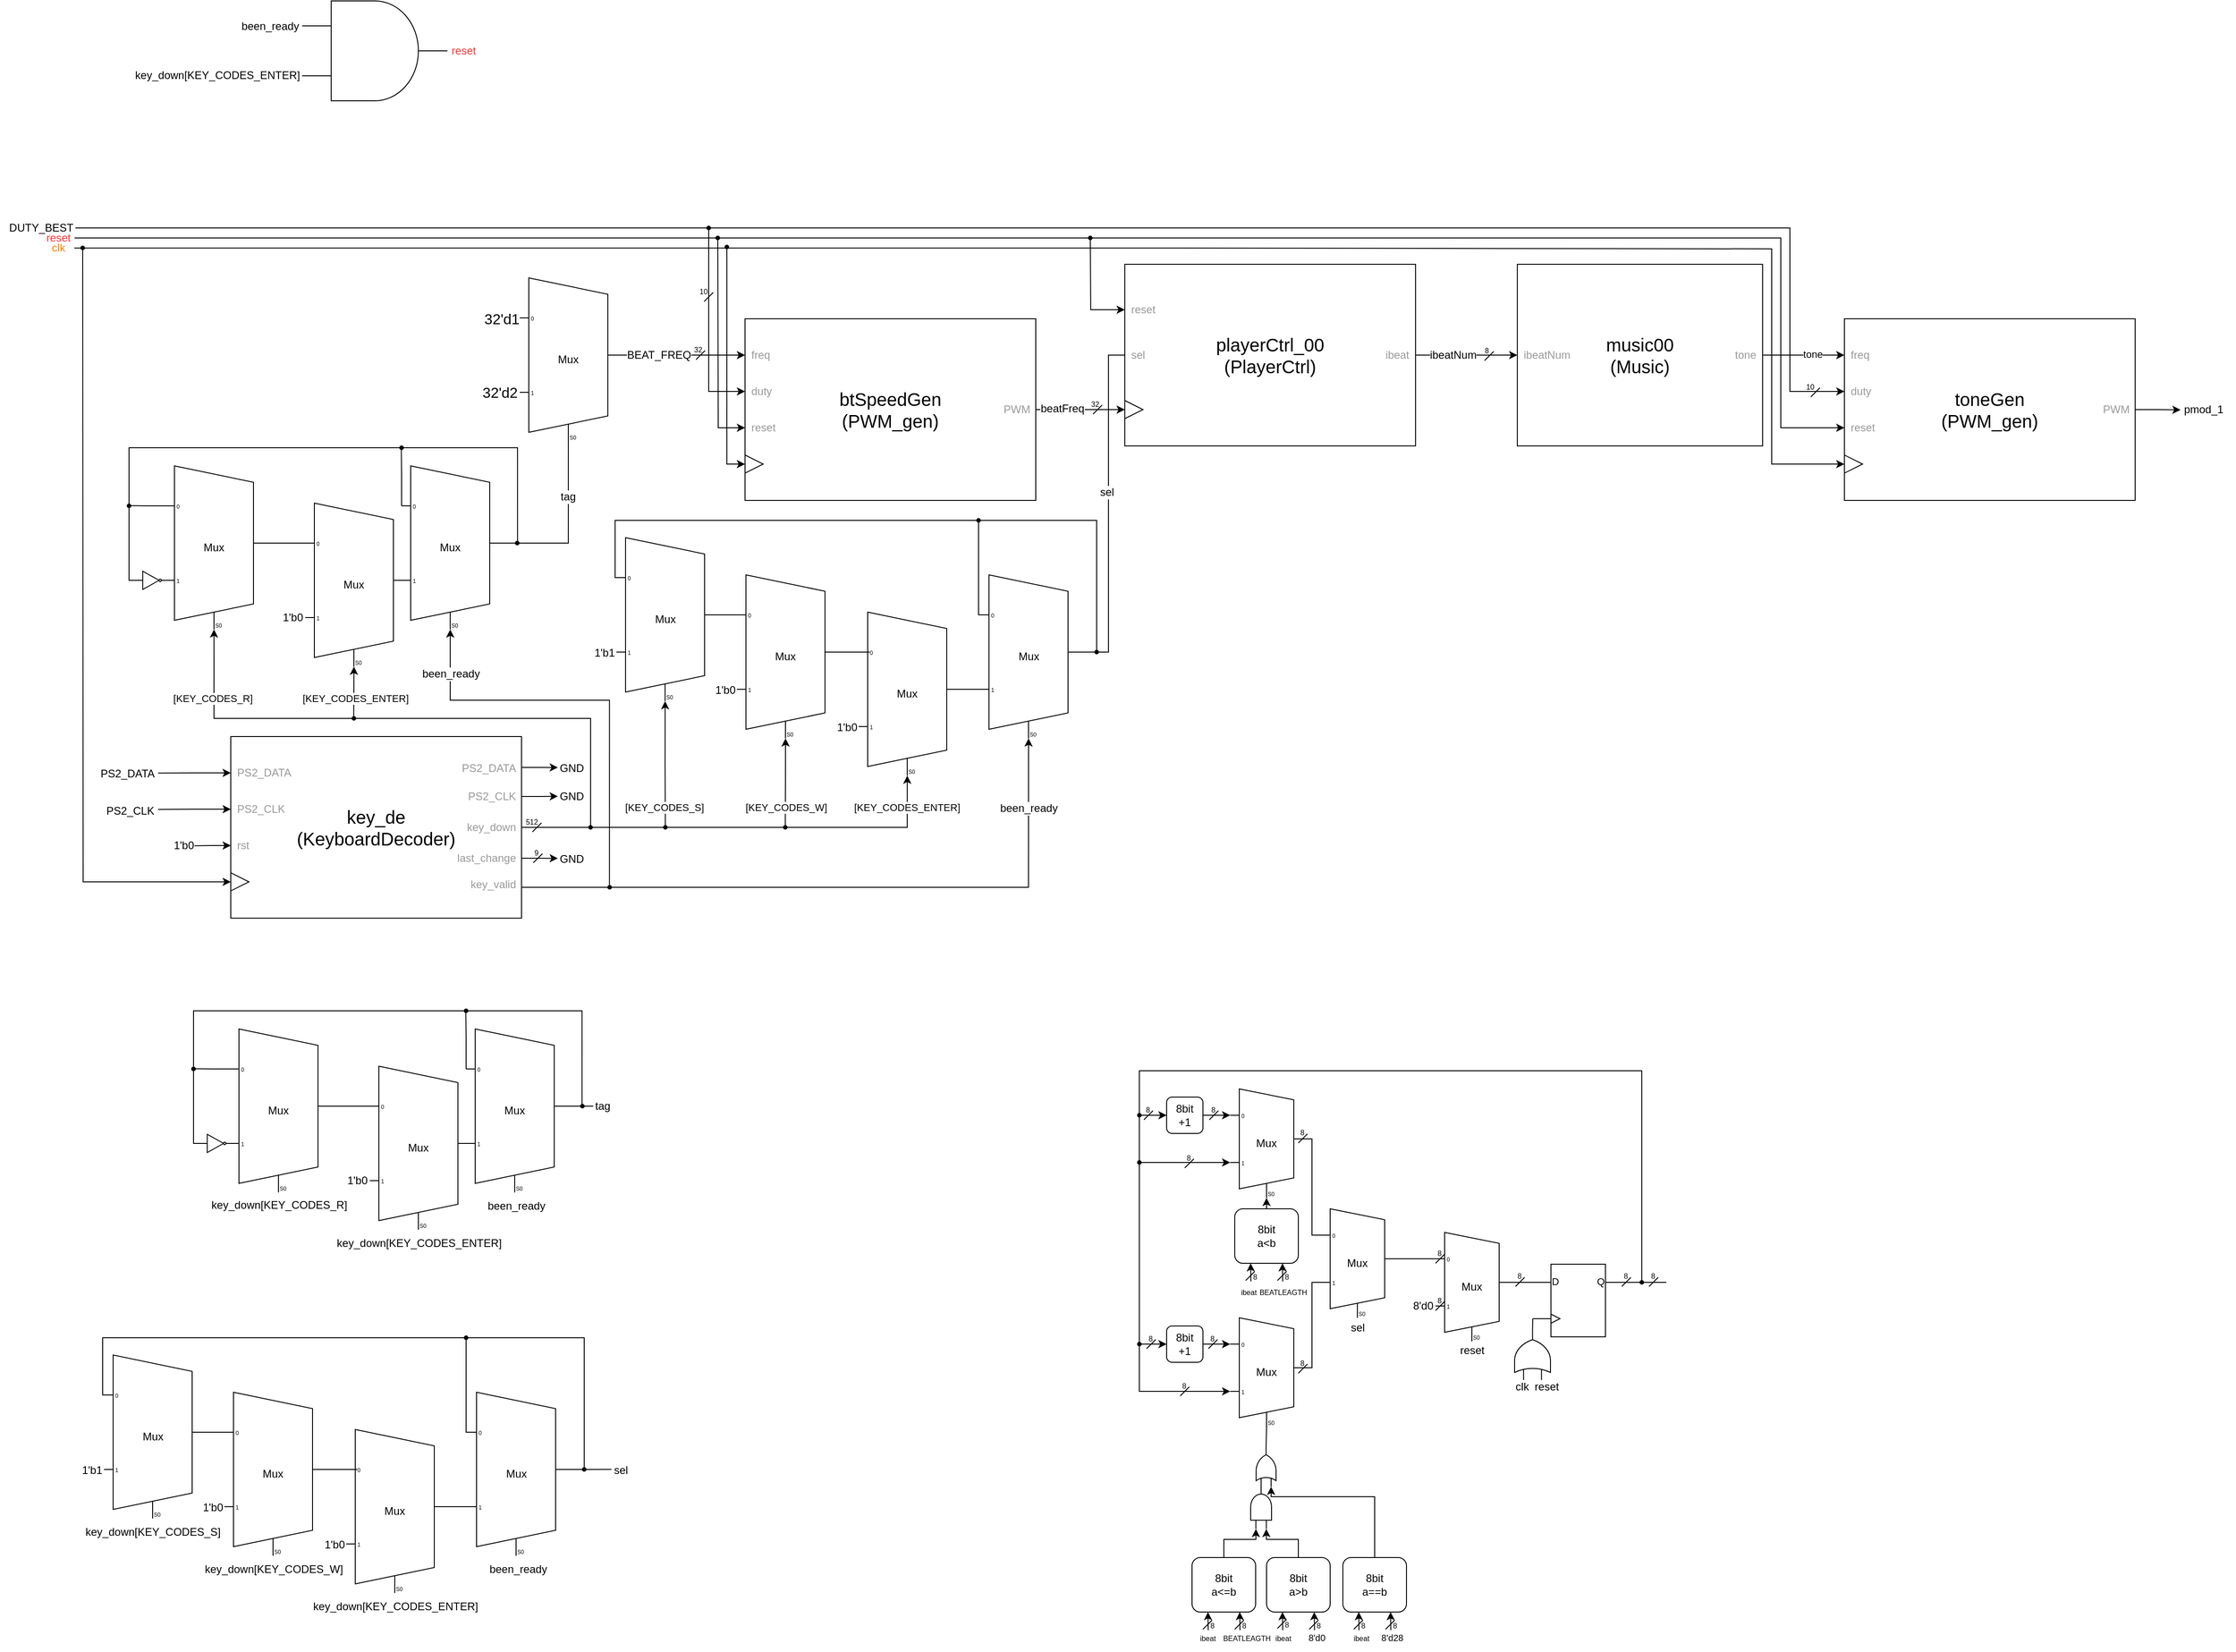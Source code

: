 <mxfile version="24.7.8">
  <diagram name="Page-1" id="esHVvlVv_iYiB9WUsHRS">
    <mxGraphModel dx="4070" dy="2351" grid="1" gridSize="10" guides="1" tooltips="1" connect="1" arrows="1" fold="1" page="1" pageScale="1" pageWidth="827" pageHeight="1169" math="0" shadow="0">
      <root>
        <mxCell id="0" />
        <mxCell id="1" parent="0" />
        <mxCell id="pH9DHJmw3bQD9Se495Sc-9" value="Mux" style="shadow=0;dashed=0;align=center;html=1;strokeWidth=1;shape=mxgraph.electrical.abstract.mux2;whiteSpace=wrap;" parent="1" vertex="1">
          <mxGeometry x="-8" y="875" width="107" height="180" as="geometry" />
        </mxCell>
        <mxCell id="pH9DHJmw3bQD9Se495Sc-11" value="&lt;font style=&quot;font-size: 16px;&quot;&gt;32&#39;d1&lt;/font&gt;" style="text;html=1;align=center;verticalAlign=middle;resizable=0;points=[];autosize=1;strokeColor=none;fillColor=none;" parent="1" vertex="1">
          <mxGeometry x="-58" y="905" width="60" height="30" as="geometry" />
        </mxCell>
        <mxCell id="pH9DHJmw3bQD9Se495Sc-12" value="&lt;font style=&quot;font-size: 16px;&quot;&gt;32&#39;d2&lt;/font&gt;" style="text;html=1;align=center;verticalAlign=middle;resizable=0;points=[];autosize=1;strokeColor=none;fillColor=none;" parent="1" vertex="1">
          <mxGeometry x="-60" y="986" width="60" height="30" as="geometry" />
        </mxCell>
        <mxCell id="pH9DHJmw3bQD9Se495Sc-14" value="" style="verticalLabelPosition=bottom;shadow=0;dashed=0;align=center;html=1;verticalAlign=top;shape=mxgraph.electrical.logic_gates.logic_gate;operation=and;" parent="1" vertex="1">
          <mxGeometry x="-247.5" y="570" width="160" height="110" as="geometry" />
        </mxCell>
        <mxCell id="pH9DHJmw3bQD9Se495Sc-16" value="been_ready" style="text;html=1;align=center;verticalAlign=middle;resizable=0;points=[];autosize=1;strokeColor=none;fillColor=none;" parent="1" vertex="1">
          <mxGeometry x="-328.5" y="583" width="90" height="30" as="geometry" />
        </mxCell>
        <mxCell id="pH9DHJmw3bQD9Se495Sc-17" value="key_down[KEY_CODES_ENTER]" style="text;html=1;align=center;verticalAlign=middle;resizable=0;points=[];autosize=1;strokeColor=none;fillColor=none;" parent="1" vertex="1">
          <mxGeometry x="-441.5" y="637" width="200" height="30" as="geometry" />
        </mxCell>
        <mxCell id="pH9DHJmw3bQD9Se495Sc-18" value="&lt;font color=&quot;#ff3333&quot;&gt;reset&lt;/font&gt;" style="text;html=1;align=center;verticalAlign=middle;resizable=0;points=[];autosize=1;strokeColor=none;fillColor=none;" parent="1" vertex="1">
          <mxGeometry x="-95.5" y="610" width="50" height="30" as="geometry" />
        </mxCell>
        <mxCell id="pH9DHJmw3bQD9Se495Sc-48" value="" style="group" parent="1" vertex="1" connectable="0">
          <mxGeometry x="1450" y="920" width="320" height="200" as="geometry" />
        </mxCell>
        <mxCell id="nroK3sQqDRNz_VUxStWH-65" style="edgeStyle=orthogonalEdgeStyle;rounded=0;orthogonalLoop=1;jettySize=auto;html=1;exitX=1;exitY=0.5;exitDx=0;exitDy=0;exitPerimeter=0;" parent="pH9DHJmw3bQD9Se495Sc-48" source="pH9DHJmw3bQD9Se495Sc-25" edge="1">
          <mxGeometry relative="1" as="geometry">
            <mxPoint x="370" y="100.31" as="targetPoint" />
          </mxGeometry>
        </mxCell>
        <mxCell id="pH9DHJmw3bQD9Se495Sc-25" value="&lt;div&gt;&lt;span style=&quot;font-size: 20px;&quot;&gt;toneGen&lt;/span&gt;&lt;/div&gt;&lt;span style=&quot;font-size: 20px;&quot;&gt;(PWM_gen)&lt;/span&gt;" style="rounded=0;whiteSpace=wrap;html=1;points=[[0,0,0,0,0],[0,0.2,0,0,0],[0,0.4,0,0,0],[0,0.6,0,0,0],[0,0.8,0,0,0],[0,1,0,0,0],[0.25,0,0,0,0],[0.25,1,0,0,0],[0.5,0,0,0,0],[0.5,1,0,0,0],[0.75,0,0,0,0],[0.75,1,0,0,0],[1,0,0,0,0],[1,0.5,0,0,0],[1,1,0,0,0]];" parent="pH9DHJmw3bQD9Se495Sc-48" vertex="1">
          <mxGeometry width="320" height="200" as="geometry" />
        </mxCell>
        <mxCell id="pH9DHJmw3bQD9Se495Sc-26" value="&lt;font color=&quot;#999999&quot;&gt;freq&lt;/font&gt;" style="text;html=1;align=left;verticalAlign=middle;resizable=0;points=[];autosize=1;strokeColor=none;fillColor=none;" parent="pH9DHJmw3bQD9Se495Sc-48" vertex="1">
          <mxGeometry x="5" y="25" width="40" height="30" as="geometry" />
        </mxCell>
        <mxCell id="pH9DHJmw3bQD9Se495Sc-27" value="&lt;font color=&quot;#999999&quot;&gt;duty&lt;/font&gt;" style="text;html=1;align=left;verticalAlign=middle;resizable=0;points=[];autosize=1;strokeColor=none;fillColor=none;" parent="pH9DHJmw3bQD9Se495Sc-48" vertex="1">
          <mxGeometry x="5" y="65" width="50" height="30" as="geometry" />
        </mxCell>
        <mxCell id="pH9DHJmw3bQD9Se495Sc-28" value="&lt;font color=&quot;#999999&quot;&gt;reset&lt;/font&gt;" style="text;html=1;align=left;verticalAlign=middle;resizable=0;points=[];autosize=1;strokeColor=none;fillColor=none;" parent="pH9DHJmw3bQD9Se495Sc-48" vertex="1">
          <mxGeometry x="5" y="105" width="50" height="30" as="geometry" />
        </mxCell>
        <mxCell id="pH9DHJmw3bQD9Se495Sc-29" value="" style="triangle;whiteSpace=wrap;html=1;fontColor=#999999;strokeColor=#000000;" parent="pH9DHJmw3bQD9Se495Sc-48" vertex="1">
          <mxGeometry y="150" width="20" height="20" as="geometry" />
        </mxCell>
        <mxCell id="pH9DHJmw3bQD9Se495Sc-30" value="&lt;font color=&quot;#999999&quot;&gt;PWM&lt;/font&gt;" style="text;html=1;align=right;verticalAlign=middle;resizable=0;points=[];autosize=1;strokeColor=none;fillColor=none;" parent="pH9DHJmw3bQD9Se495Sc-48" vertex="1">
          <mxGeometry x="265" y="85" width="50" height="30" as="geometry" />
        </mxCell>
        <mxCell id="pH9DHJmw3bQD9Se495Sc-49" value="" style="group" parent="1" vertex="1" connectable="0">
          <mxGeometry x="240" y="920" width="320" height="200" as="geometry" />
        </mxCell>
        <mxCell id="pH9DHJmw3bQD9Se495Sc-53" style="edgeStyle=orthogonalEdgeStyle;rounded=0;orthogonalLoop=1;jettySize=auto;html=1;exitX=0;exitY=0.4;exitDx=0;exitDy=0;exitPerimeter=0;endArrow=none;endFill=0;startArrow=classic;startFill=1;" parent="pH9DHJmw3bQD9Se495Sc-49" source="pH9DHJmw3bQD9Se495Sc-7" edge="1">
          <mxGeometry relative="1" as="geometry">
            <mxPoint x="-50" y="-100" as="targetPoint" />
            <Array as="points">
              <mxPoint x="-40" y="80" />
              <mxPoint x="-40" y="-100" />
            </Array>
          </mxGeometry>
        </mxCell>
        <mxCell id="nroK3sQqDRNz_VUxStWH-61" style="edgeStyle=orthogonalEdgeStyle;rounded=0;orthogonalLoop=1;jettySize=auto;html=1;exitX=0;exitY=0.6;exitDx=0;exitDy=0;exitPerimeter=0;endArrow=none;endFill=0;startArrow=classic;startFill=1;" parent="pH9DHJmw3bQD9Se495Sc-49" source="pH9DHJmw3bQD9Se495Sc-7" edge="1">
          <mxGeometry relative="1" as="geometry">
            <mxPoint x="-30" y="-90" as="targetPoint" />
          </mxGeometry>
        </mxCell>
        <mxCell id="pH9DHJmw3bQD9Se495Sc-7" value="&lt;div&gt;&lt;span style=&quot;font-size: 20px;&quot;&gt;btSpeedGen&lt;/span&gt;&lt;/div&gt;&lt;span style=&quot;font-size: 20px;&quot;&gt;(PWM_gen)&lt;/span&gt;" style="rounded=0;whiteSpace=wrap;html=1;points=[[0,0,0,0,0],[0,0.2,0,0,0],[0,0.4,0,0,0],[0,0.6,0,0,0],[0,0.8,0,0,0],[0,1,0,0,0],[0.25,0,0,0,0],[0.25,1,0,0,0],[0.5,0,0,0,0],[0.5,1,0,0,0],[0.75,0,0,0,0],[0.75,1,0,0,0],[1,0,0,0,0],[1,0.5,0,0,0],[1,1,0,0,0]];" parent="pH9DHJmw3bQD9Se495Sc-49" vertex="1">
          <mxGeometry width="320" height="200" as="geometry" />
        </mxCell>
        <mxCell id="pH9DHJmw3bQD9Se495Sc-19" value="&lt;font color=&quot;#999999&quot;&gt;freq&lt;/font&gt;" style="text;html=1;align=left;verticalAlign=middle;resizable=0;points=[];autosize=1;strokeColor=none;fillColor=none;" parent="pH9DHJmw3bQD9Se495Sc-49" vertex="1">
          <mxGeometry x="5" y="25" width="40" height="30" as="geometry" />
        </mxCell>
        <mxCell id="pH9DHJmw3bQD9Se495Sc-20" value="&lt;font color=&quot;#999999&quot;&gt;duty&lt;/font&gt;" style="text;html=1;align=left;verticalAlign=middle;resizable=0;points=[];autosize=1;strokeColor=none;fillColor=none;" parent="pH9DHJmw3bQD9Se495Sc-49" vertex="1">
          <mxGeometry x="5" y="65" width="50" height="30" as="geometry" />
        </mxCell>
        <mxCell id="pH9DHJmw3bQD9Se495Sc-21" value="&lt;font color=&quot;#999999&quot;&gt;reset&lt;/font&gt;" style="text;html=1;align=left;verticalAlign=middle;resizable=0;points=[];autosize=1;strokeColor=none;fillColor=none;" parent="pH9DHJmw3bQD9Se495Sc-49" vertex="1">
          <mxGeometry x="5" y="105" width="50" height="30" as="geometry" />
        </mxCell>
        <mxCell id="nroK3sQqDRNz_VUxStWH-56" style="edgeStyle=orthogonalEdgeStyle;rounded=0;orthogonalLoop=1;jettySize=auto;html=1;exitX=0;exitY=0.5;exitDx=0;exitDy=0;startArrow=classic;startFill=1;endArrow=none;endFill=0;" parent="pH9DHJmw3bQD9Se495Sc-49" source="pH9DHJmw3bQD9Se495Sc-23" edge="1">
          <mxGeometry relative="1" as="geometry">
            <mxPoint x="-20" y="-60" as="targetPoint" />
            <Array as="points">
              <mxPoint x="-20" y="160" />
              <mxPoint x="-20" y="-80" />
            </Array>
          </mxGeometry>
        </mxCell>
        <mxCell id="pH9DHJmw3bQD9Se495Sc-23" value="" style="triangle;whiteSpace=wrap;html=1;fontColor=#999999;strokeColor=#000000;" parent="pH9DHJmw3bQD9Se495Sc-49" vertex="1">
          <mxGeometry y="150" width="20" height="20" as="geometry" />
        </mxCell>
        <mxCell id="pH9DHJmw3bQD9Se495Sc-24" value="&lt;font color=&quot;#999999&quot;&gt;PWM&lt;/font&gt;" style="text;html=1;align=right;verticalAlign=middle;resizable=0;points=[];autosize=1;strokeColor=none;fillColor=none;" parent="pH9DHJmw3bQD9Se495Sc-49" vertex="1">
          <mxGeometry x="265" y="85" width="50" height="30" as="geometry" />
        </mxCell>
        <mxCell id="pH9DHJmw3bQD9Se495Sc-50" value="" style="group" parent="1" vertex="1" connectable="0">
          <mxGeometry x="658" y="860" width="320" height="200" as="geometry" />
        </mxCell>
        <mxCell id="nroK3sQqDRNz_VUxStWH-64" style="edgeStyle=orthogonalEdgeStyle;rounded=0;orthogonalLoop=1;jettySize=auto;html=1;exitX=0;exitY=0.25;exitDx=0;exitDy=0;endArrow=none;endFill=0;startArrow=classic;startFill=1;" parent="pH9DHJmw3bQD9Se495Sc-50" source="pH9DHJmw3bQD9Se495Sc-6" edge="1">
          <mxGeometry relative="1" as="geometry">
            <mxPoint x="-38" y="-30" as="targetPoint" />
          </mxGeometry>
        </mxCell>
        <mxCell id="pH9DHJmw3bQD9Se495Sc-6" value="&lt;div&gt;&lt;span style=&quot;font-size: 20px;&quot;&gt;playerCtrl_00&lt;/span&gt;&lt;/div&gt;&lt;span style=&quot;font-size: 20px;&quot;&gt;(PlayerCtrl)&lt;/span&gt;" style="rounded=0;whiteSpace=wrap;html=1;" parent="pH9DHJmw3bQD9Se495Sc-50" vertex="1">
          <mxGeometry width="320" height="200" as="geometry" />
        </mxCell>
        <mxCell id="pH9DHJmw3bQD9Se495Sc-33" value="&lt;font color=&quot;#999999&quot;&gt;ibeat&lt;/font&gt;" style="text;html=1;align=right;verticalAlign=middle;resizable=0;points=[];autosize=1;strokeColor=none;fillColor=none;" parent="pH9DHJmw3bQD9Se495Sc-50" vertex="1">
          <mxGeometry x="264" y="85" width="50" height="30" as="geometry" />
        </mxCell>
        <mxCell id="pH9DHJmw3bQD9Se495Sc-34" value="&lt;font color=&quot;#999999&quot;&gt;reset&lt;/font&gt;" style="text;html=1;align=left;verticalAlign=middle;resizable=0;points=[];autosize=1;strokeColor=none;fillColor=none;" parent="pH9DHJmw3bQD9Se495Sc-50" vertex="1">
          <mxGeometry x="5" y="35" width="50" height="30" as="geometry" />
        </mxCell>
        <mxCell id="pH9DHJmw3bQD9Se495Sc-35" value="&lt;font color=&quot;#999999&quot;&gt;sel&lt;/font&gt;" style="text;html=1;align=left;verticalAlign=middle;resizable=0;points=[];autosize=1;strokeColor=none;fillColor=none;" parent="pH9DHJmw3bQD9Se495Sc-50" vertex="1">
          <mxGeometry x="5" y="85" width="40" height="30" as="geometry" />
        </mxCell>
        <mxCell id="pH9DHJmw3bQD9Se495Sc-37" value="" style="triangle;whiteSpace=wrap;html=1;fontColor=#999999;strokeColor=#000000;" parent="pH9DHJmw3bQD9Se495Sc-50" vertex="1">
          <mxGeometry y="150" width="20" height="20" as="geometry" />
        </mxCell>
        <mxCell id="pH9DHJmw3bQD9Se495Sc-51" value="" style="group" parent="1" vertex="1" connectable="0">
          <mxGeometry x="1040" y="860" width="320" height="200" as="geometry" />
        </mxCell>
        <mxCell id="pH9DHJmw3bQD9Se495Sc-5" value="&lt;font style=&quot;font-size: 20px;&quot;&gt;music00&lt;br&gt;(Music)&lt;/font&gt;" style="rounded=0;whiteSpace=wrap;html=1;" parent="pH9DHJmw3bQD9Se495Sc-51" vertex="1">
          <mxGeometry x="50" width="270" height="200" as="geometry" />
        </mxCell>
        <mxCell id="pH9DHJmw3bQD9Se495Sc-31" value="ibeatNum" style="text;html=1;align=left;verticalAlign=middle;resizable=0;points=[];autosize=1;strokeColor=none;fillColor=none;fontColor=#999999;" parent="pH9DHJmw3bQD9Se495Sc-51" vertex="1">
          <mxGeometry x="55" y="85" width="70" height="30" as="geometry" />
        </mxCell>
        <mxCell id="pH9DHJmw3bQD9Se495Sc-32" value="tone" style="text;html=1;align=right;verticalAlign=middle;resizable=0;points=[];autosize=1;strokeColor=none;fillColor=none;fontColor=#999999;" parent="pH9DHJmw3bQD9Se495Sc-51" vertex="1">
          <mxGeometry x="264" y="85" width="50" height="30" as="geometry" />
        </mxCell>
        <mxCell id="pH9DHJmw3bQD9Se495Sc-52" value="" style="group" parent="1" vertex="1" connectable="0">
          <mxGeometry x="-326" y="1380" width="320" height="200" as="geometry" />
        </mxCell>
        <mxCell id="nroK3sQqDRNz_VUxStWH-67" style="edgeStyle=orthogonalEdgeStyle;rounded=0;orthogonalLoop=1;jettySize=auto;html=1;exitX=0;exitY=0.2;exitDx=0;exitDy=0;exitPerimeter=0;startArrow=classic;startFill=1;endArrow=none;endFill=0;" parent="pH9DHJmw3bQD9Se495Sc-52" source="pH9DHJmw3bQD9Se495Sc-1" edge="1">
          <mxGeometry relative="1" as="geometry">
            <mxPoint x="-80" y="40.31" as="targetPoint" />
          </mxGeometry>
        </mxCell>
        <mxCell id="nroK3sQqDRNz_VUxStWH-68" style="edgeStyle=orthogonalEdgeStyle;rounded=0;orthogonalLoop=1;jettySize=auto;html=1;exitX=0;exitY=0.4;exitDx=0;exitDy=0;exitPerimeter=0;endArrow=none;endFill=0;startArrow=classic;startFill=1;" parent="pH9DHJmw3bQD9Se495Sc-52" source="pH9DHJmw3bQD9Se495Sc-1" edge="1">
          <mxGeometry relative="1" as="geometry">
            <mxPoint x="-80" y="80.31" as="targetPoint" />
          </mxGeometry>
        </mxCell>
        <mxCell id="nroK3sQqDRNz_VUxStWH-69" style="edgeStyle=orthogonalEdgeStyle;rounded=0;orthogonalLoop=1;jettySize=auto;html=1;exitX=0;exitY=0.6;exitDx=0;exitDy=0;exitPerimeter=0;endArrow=none;endFill=0;startArrow=classic;startFill=1;" parent="pH9DHJmw3bQD9Se495Sc-52" source="pH9DHJmw3bQD9Se495Sc-1" edge="1">
          <mxGeometry relative="1" as="geometry">
            <mxPoint x="-40" y="120.31" as="targetPoint" />
          </mxGeometry>
        </mxCell>
        <mxCell id="nroK3sQqDRNz_VUxStWH-89" style="edgeStyle=orthogonalEdgeStyle;rounded=0;orthogonalLoop=1;jettySize=auto;html=1;exitX=1;exitY=0.17;exitDx=0;exitDy=0;exitPerimeter=0;" parent="pH9DHJmw3bQD9Se495Sc-52" source="pH9DHJmw3bQD9Se495Sc-1" edge="1">
          <mxGeometry relative="1" as="geometry">
            <mxPoint x="360" y="34.103" as="targetPoint" />
          </mxGeometry>
        </mxCell>
        <mxCell id="nroK3sQqDRNz_VUxStWH-90" style="edgeStyle=orthogonalEdgeStyle;rounded=0;orthogonalLoop=1;jettySize=auto;html=1;exitX=1;exitY=0.33;exitDx=0;exitDy=0;exitPerimeter=0;" parent="pH9DHJmw3bQD9Se495Sc-52" source="pH9DHJmw3bQD9Se495Sc-1" edge="1">
          <mxGeometry relative="1" as="geometry">
            <mxPoint x="360" y="65.828" as="targetPoint" />
          </mxGeometry>
        </mxCell>
        <mxCell id="nroK3sQqDRNz_VUxStWH-91" style="edgeStyle=orthogonalEdgeStyle;rounded=0;orthogonalLoop=1;jettySize=auto;html=1;exitX=1;exitY=0.67;exitDx=0;exitDy=0;exitPerimeter=0;" parent="pH9DHJmw3bQD9Se495Sc-52" source="pH9DHJmw3bQD9Se495Sc-1" edge="1">
          <mxGeometry relative="1" as="geometry">
            <mxPoint x="360" y="134.103" as="targetPoint" />
          </mxGeometry>
        </mxCell>
        <mxCell id="pH9DHJmw3bQD9Se495Sc-1" value="&lt;font style=&quot;font-size: 20px;&quot;&gt;key_de&lt;br&gt;(KeyboardDecoder)&lt;/font&gt;" style="rounded=0;whiteSpace=wrap;html=1;points=[[0,0,0,0,0],[0,0.2,0,0,0],[0,0.4,0,0,0],[0,0.6,0,0,0],[0,0.8,0,0,0],[0,1,0,0,0],[0.25,0,0,0,0],[0.25,1,0,0,0],[0.5,0,0,0,0],[0.5,1,0,0,0],[0.75,0,0,0,0],[0.75,1,0,0,0],[1,0,0,0,0],[1,0.17,0,0,0],[1,0.33,0,0,0],[1,0.5,0,0,0],[1,0.67,0,0,0],[1,0.83,0,0,0],[1,1,0,0,0]];" parent="pH9DHJmw3bQD9Se495Sc-52" vertex="1">
          <mxGeometry width="320" height="200" as="geometry" />
        </mxCell>
        <mxCell id="pH9DHJmw3bQD9Se495Sc-39" value="&lt;font color=&quot;#999999&quot;&gt;PS2_DATA&lt;/font&gt;" style="text;html=1;align=left;verticalAlign=middle;resizable=0;points=[];autosize=1;strokeColor=none;fillColor=none;" parent="pH9DHJmw3bQD9Se495Sc-52" vertex="1">
          <mxGeometry x="5" y="25" width="80" height="30" as="geometry" />
        </mxCell>
        <mxCell id="pH9DHJmw3bQD9Se495Sc-40" value="&lt;font color=&quot;#999999&quot;&gt;PS2_CLK&lt;/font&gt;" style="text;html=1;align=left;verticalAlign=middle;resizable=0;points=[];autosize=1;strokeColor=none;fillColor=none;" parent="pH9DHJmw3bQD9Se495Sc-52" vertex="1">
          <mxGeometry x="5" y="65" width="80" height="30" as="geometry" />
        </mxCell>
        <mxCell id="pH9DHJmw3bQD9Se495Sc-41" value="&lt;font style=&quot;font-size: 12px;&quot; color=&quot;#999999&quot;&gt;rst&lt;/font&gt;" style="text;html=1;align=left;verticalAlign=middle;resizable=0;points=[];autosize=1;strokeColor=none;fillColor=none;fontSize=12;" parent="pH9DHJmw3bQD9Se495Sc-52" vertex="1">
          <mxGeometry x="5" y="105" width="40" height="30" as="geometry" />
        </mxCell>
        <mxCell id="nroK3sQqDRNz_VUxStWH-70" style="edgeStyle=orthogonalEdgeStyle;rounded=0;orthogonalLoop=1;jettySize=auto;html=1;exitX=0;exitY=0.5;exitDx=0;exitDy=0;endArrow=none;endFill=0;startArrow=classic;startFill=1;" parent="pH9DHJmw3bQD9Se495Sc-52" source="pH9DHJmw3bQD9Se495Sc-42" edge="1">
          <mxGeometry relative="1" as="geometry">
            <mxPoint x="-163" y="-540" as="targetPoint" />
          </mxGeometry>
        </mxCell>
        <mxCell id="pH9DHJmw3bQD9Se495Sc-42" value="" style="triangle;whiteSpace=wrap;html=1;fontColor=#999999;strokeColor=#000000;" parent="pH9DHJmw3bQD9Se495Sc-52" vertex="1">
          <mxGeometry y="150" width="20" height="20" as="geometry" />
        </mxCell>
        <mxCell id="pH9DHJmw3bQD9Se495Sc-43" value="&lt;font color=&quot;#999999&quot;&gt;PS2_DATA&lt;/font&gt;" style="text;html=1;align=right;verticalAlign=middle;resizable=0;points=[];autosize=1;strokeColor=none;fillColor=none;" parent="pH9DHJmw3bQD9Se495Sc-52" vertex="1">
          <mxGeometry x="235" y="20" width="80" height="30" as="geometry" />
        </mxCell>
        <mxCell id="pH9DHJmw3bQD9Se495Sc-44" value="&lt;font color=&quot;#999999&quot;&gt;PS2_CLK&lt;/font&gt;" style="text;html=1;align=right;verticalAlign=middle;resizable=0;points=[];autosize=1;strokeColor=none;fillColor=none;" parent="pH9DHJmw3bQD9Se495Sc-52" vertex="1">
          <mxGeometry x="235" y="51" width="80" height="30" as="geometry" />
        </mxCell>
        <mxCell id="pH9DHJmw3bQD9Se495Sc-45" value="&lt;font color=&quot;#999999&quot;&gt;key_down&lt;/font&gt;" style="text;html=1;align=right;verticalAlign=middle;resizable=0;points=[];autosize=1;strokeColor=none;fillColor=none;" parent="pH9DHJmw3bQD9Se495Sc-52" vertex="1">
          <mxGeometry x="235" y="85" width="80" height="30" as="geometry" />
        </mxCell>
        <mxCell id="pH9DHJmw3bQD9Se495Sc-46" value="&lt;font color=&quot;#999999&quot;&gt;last_change&lt;/font&gt;" style="text;html=1;align=right;verticalAlign=middle;resizable=0;points=[];autosize=1;strokeColor=none;fillColor=none;" parent="pH9DHJmw3bQD9Se495Sc-52" vertex="1">
          <mxGeometry x="225" y="119" width="90" height="30" as="geometry" />
        </mxCell>
        <mxCell id="pH9DHJmw3bQD9Se495Sc-47" value="&lt;font color=&quot;#999999&quot;&gt;key_valid&lt;/font&gt;" style="text;html=1;align=right;verticalAlign=middle;resizable=0;points=[];autosize=1;strokeColor=none;fillColor=none;" parent="pH9DHJmw3bQD9Se495Sc-52" vertex="1">
          <mxGeometry x="245" y="148" width="70" height="30" as="geometry" />
        </mxCell>
        <mxCell id="pH9DHJmw3bQD9Se495Sc-55" style="edgeStyle=orthogonalEdgeStyle;rounded=0;orthogonalLoop=1;jettySize=auto;html=1;exitX=1;exitY=0.5;exitDx=0;exitDy=-5;exitPerimeter=0;entryX=0;entryY=0.2;entryDx=0;entryDy=0;entryPerimeter=0;" parent="1" source="pH9DHJmw3bQD9Se495Sc-9" target="pH9DHJmw3bQD9Se495Sc-7" edge="1">
          <mxGeometry relative="1" as="geometry" />
        </mxCell>
        <mxCell id="nroK3sQqDRNz_VUxStWH-38" value="&lt;font style=&quot;font-size: 12px;&quot;&gt;BEAT_FREQ&lt;/font&gt;" style="edgeLabel;html=1;align=center;verticalAlign=middle;resizable=0;points=[];" parent="pH9DHJmw3bQD9Se495Sc-55" vertex="1" connectable="0">
          <mxGeometry x="-0.293" y="3" relative="1" as="geometry">
            <mxPoint x="-4" y="3" as="offset" />
          </mxGeometry>
        </mxCell>
        <mxCell id="pH9DHJmw3bQD9Se495Sc-63" style="edgeStyle=orthogonalEdgeStyle;rounded=0;orthogonalLoop=1;jettySize=auto;html=1;exitX=1;exitY=0.5;exitDx=0;exitDy=-5;exitPerimeter=0;endArrow=none;endFill=0;" parent="1" source="pH9DHJmw3bQD9Se495Sc-60" edge="1">
          <mxGeometry relative="1" as="geometry">
            <mxPoint x="73.0" y="1787.154" as="targetPoint" />
          </mxGeometry>
        </mxCell>
        <mxCell id="pH9DHJmw3bQD9Se495Sc-64" style="edgeStyle=orthogonalEdgeStyle;rounded=0;orthogonalLoop=1;jettySize=auto;html=1;endArrow=none;endFill=0;exitX=0;exitY=0.5;exitDx=0;exitDy=0;exitPerimeter=0;" parent="1" source="nroK3sQqDRNz_VUxStWH-6" edge="1">
          <mxGeometry relative="1" as="geometry">
            <mxPoint x="60.615" y="1787.923" as="targetPoint" />
            <mxPoint x="-347" y="1742" as="sourcePoint" />
            <Array as="points">
              <mxPoint x="-367" y="1828" />
              <mxPoint x="-367" y="1682" />
              <mxPoint x="61" y="1682" />
            </Array>
          </mxGeometry>
        </mxCell>
        <mxCell id="nroK3sQqDRNz_VUxStWH-36" style="edgeStyle=orthogonalEdgeStyle;rounded=0;orthogonalLoop=1;jettySize=auto;html=1;exitX=0;exitY=0.228;exitDx=0;exitDy=3;exitPerimeter=0;endArrow=none;endFill=0;" parent="1" source="pH9DHJmw3bQD9Se495Sc-60" edge="1">
          <mxGeometry relative="1" as="geometry">
            <mxPoint x="-67.333" y="1682" as="targetPoint" />
            <Array as="points">
              <mxPoint x="-67" y="1712" />
              <mxPoint x="-67" y="1712" />
            </Array>
          </mxGeometry>
        </mxCell>
        <mxCell id="pH9DHJmw3bQD9Se495Sc-60" value="Mux" style="shadow=0;dashed=0;align=center;html=1;strokeWidth=1;shape=mxgraph.electrical.abstract.mux2;whiteSpace=wrap;" parent="1" vertex="1">
          <mxGeometry x="-67" y="1702" width="107" height="180" as="geometry" />
        </mxCell>
        <mxCell id="pH9DHJmw3bQD9Se495Sc-61" value="been_ready" style="text;html=1;align=center;verticalAlign=middle;resizable=0;points=[];autosize=1;strokeColor=none;fillColor=none;" parent="1" vertex="1">
          <mxGeometry x="-57" y="1882" width="90" height="30" as="geometry" />
        </mxCell>
        <mxCell id="pH9DHJmw3bQD9Se495Sc-65" value="Mux" style="shadow=0;dashed=0;align=center;html=1;strokeWidth=1;shape=mxgraph.electrical.abstract.mux2;whiteSpace=wrap;" parent="1" vertex="1">
          <mxGeometry x="-173" y="1743" width="107" height="180" as="geometry" />
        </mxCell>
        <mxCell id="pH9DHJmw3bQD9Se495Sc-66" value="key_down[KEY_CODES_ENTER]" style="text;html=1;align=center;verticalAlign=middle;resizable=0;points=[];autosize=1;strokeColor=none;fillColor=none;" parent="1" vertex="1">
          <mxGeometry x="-219.5" y="1923" width="200" height="30" as="geometry" />
        </mxCell>
        <mxCell id="nroK3sQqDRNz_VUxStWH-8" style="edgeStyle=orthogonalEdgeStyle;rounded=0;orthogonalLoop=1;jettySize=auto;html=1;exitX=0;exitY=0.228;exitDx=0;exitDy=3;exitPerimeter=0;endArrow=none;endFill=0;" parent="1" source="pH9DHJmw3bQD9Se495Sc-67" edge="1">
          <mxGeometry relative="1" as="geometry">
            <mxPoint x="-367" y="1745.759" as="targetPoint" />
          </mxGeometry>
        </mxCell>
        <mxCell id="pH9DHJmw3bQD9Se495Sc-67" value="Mux" style="shadow=0;dashed=0;align=center;html=1;strokeWidth=1;shape=mxgraph.electrical.abstract.mux2;whiteSpace=wrap;" parent="1" vertex="1">
          <mxGeometry x="-327" y="1702" width="107" height="180" as="geometry" />
        </mxCell>
        <mxCell id="pH9DHJmw3bQD9Se495Sc-69" style="edgeStyle=orthogonalEdgeStyle;rounded=0;orthogonalLoop=1;jettySize=auto;html=1;exitX=1;exitY=0.5;exitDx=0;exitDy=-5;exitPerimeter=0;entryX=0;entryY=0.228;entryDx=0;entryDy=3;entryPerimeter=0;endArrow=none;endFill=0;" parent="1" source="pH9DHJmw3bQD9Se495Sc-67" target="pH9DHJmw3bQD9Se495Sc-65" edge="1">
          <mxGeometry relative="1" as="geometry" />
        </mxCell>
        <mxCell id="pH9DHJmw3bQD9Se495Sc-70" value="key_down[KEY_CODES_R]" style="text;html=1;align=center;verticalAlign=middle;resizable=0;points=[];autosize=1;strokeColor=none;fillColor=none;" parent="1" vertex="1">
          <mxGeometry x="-358.5" y="1881" width="170" height="30" as="geometry" />
        </mxCell>
        <mxCell id="nroK3sQqDRNz_VUxStWH-5" value="1&#39;b0" style="text;html=1;align=center;verticalAlign=middle;resizable=0;points=[];autosize=1;strokeColor=none;fillColor=none;" parent="1" vertex="1">
          <mxGeometry x="-212" y="1854" width="50" height="30" as="geometry" />
        </mxCell>
        <mxCell id="nroK3sQqDRNz_VUxStWH-6" value="" style="verticalLabelPosition=bottom;shadow=0;dashed=0;align=center;html=1;verticalAlign=top;shape=mxgraph.electrical.logic_gates.inverter_2" parent="1" vertex="1">
          <mxGeometry x="-357" y="1818" width="30" height="20" as="geometry" />
        </mxCell>
        <mxCell id="nroK3sQqDRNz_VUxStWH-9" value="tag" style="text;html=1;align=center;verticalAlign=middle;resizable=0;points=[];autosize=1;strokeColor=none;fillColor=none;" parent="1" vertex="1">
          <mxGeometry x="63" y="1772" width="40" height="30" as="geometry" />
        </mxCell>
        <mxCell id="nroK3sQqDRNz_VUxStWH-10" value="" style="ellipse;whiteSpace=wrap;html=1;aspect=fixed;fillColor=#000000;" parent="1" vertex="1">
          <mxGeometry x="59" y="1785" width="4" height="4" as="geometry" />
        </mxCell>
        <mxCell id="nroK3sQqDRNz_VUxStWH-11" value="" style="ellipse;whiteSpace=wrap;html=1;aspect=fixed;fillColor=#000000;" parent="1" vertex="1">
          <mxGeometry x="-369" y="1744" width="4" height="4" as="geometry" />
        </mxCell>
        <mxCell id="nroK3sQqDRNz_VUxStWH-15" style="edgeStyle=orthogonalEdgeStyle;rounded=0;orthogonalLoop=1;jettySize=auto;html=1;exitX=1;exitY=0.5;exitDx=0;exitDy=-5;exitPerimeter=0;endArrow=none;endFill=0;" parent="1" source="nroK3sQqDRNz_VUxStWH-13" edge="1">
          <mxGeometry relative="1" as="geometry">
            <mxPoint x="93" y="2186.833" as="targetPoint" />
          </mxGeometry>
        </mxCell>
        <mxCell id="nroK3sQqDRNz_VUxStWH-27" style="edgeStyle=orthogonalEdgeStyle;rounded=0;orthogonalLoop=1;jettySize=auto;html=1;exitX=0;exitY=0.228;exitDx=0;exitDy=3;exitPerimeter=0;endArrow=none;endFill=0;" parent="1" source="nroK3sQqDRNz_VUxStWH-13" edge="1">
          <mxGeometry relative="1" as="geometry">
            <mxPoint x="-67" y="2042" as="targetPoint" />
            <Array as="points">
              <mxPoint x="-67" y="2146" />
            </Array>
          </mxGeometry>
        </mxCell>
        <mxCell id="nroK3sQqDRNz_VUxStWH-13" value="Mux" style="shadow=0;dashed=0;align=center;html=1;strokeWidth=1;shape=mxgraph.electrical.abstract.mux2;whiteSpace=wrap;" parent="1" vertex="1">
          <mxGeometry x="-65.5" y="2102" width="107" height="180" as="geometry" />
        </mxCell>
        <mxCell id="nroK3sQqDRNz_VUxStWH-14" value="been_ready" style="text;html=1;align=center;verticalAlign=middle;resizable=0;points=[];autosize=1;strokeColor=none;fillColor=none;" parent="1" vertex="1">
          <mxGeometry x="-55.5" y="2282" width="90" height="30" as="geometry" />
        </mxCell>
        <mxCell id="nroK3sQqDRNz_VUxStWH-17" value="Mux" style="shadow=0;dashed=0;align=center;html=1;strokeWidth=1;shape=mxgraph.electrical.abstract.mux2;whiteSpace=wrap;" parent="1" vertex="1">
          <mxGeometry x="-199" y="2143" width="107" height="180" as="geometry" />
        </mxCell>
        <mxCell id="nroK3sQqDRNz_VUxStWH-18" style="edgeStyle=orthogonalEdgeStyle;rounded=0;orthogonalLoop=1;jettySize=auto;html=1;exitX=1;exitY=0.5;exitDx=0;exitDy=-5;exitPerimeter=0;entryX=0;entryY=0.683;entryDx=0;entryDy=3;entryPerimeter=0;endArrow=none;endFill=0;" parent="1" source="nroK3sQqDRNz_VUxStWH-17" target="nroK3sQqDRNz_VUxStWH-13" edge="1">
          <mxGeometry relative="1" as="geometry" />
        </mxCell>
        <mxCell id="nroK3sQqDRNz_VUxStWH-19" value="key_down[KEY_CODES_ENTER]" style="text;html=1;align=center;verticalAlign=middle;resizable=0;points=[];autosize=1;strokeColor=none;fillColor=none;" parent="1" vertex="1">
          <mxGeometry x="-245.5" y="2323" width="200" height="30" as="geometry" />
        </mxCell>
        <mxCell id="nroK3sQqDRNz_VUxStWH-20" value="Mux" style="shadow=0;dashed=0;align=center;html=1;strokeWidth=1;shape=mxgraph.electrical.abstract.mux2;whiteSpace=wrap;" parent="1" vertex="1">
          <mxGeometry x="-333" y="2102" width="107" height="180" as="geometry" />
        </mxCell>
        <mxCell id="nroK3sQqDRNz_VUxStWH-21" style="edgeStyle=orthogonalEdgeStyle;rounded=0;orthogonalLoop=1;jettySize=auto;html=1;exitX=1;exitY=0.5;exitDx=0;exitDy=-5;exitPerimeter=0;entryX=0;entryY=0.228;entryDx=0;entryDy=3;entryPerimeter=0;endArrow=none;endFill=0;" parent="1" source="nroK3sQqDRNz_VUxStWH-20" edge="1">
          <mxGeometry relative="1" as="geometry">
            <mxPoint x="-187" y="2187" as="targetPoint" />
          </mxGeometry>
        </mxCell>
        <mxCell id="nroK3sQqDRNz_VUxStWH-22" value="key_down[KEY_CODES_W]" style="text;html=1;align=center;verticalAlign=middle;resizable=0;points=[];autosize=1;strokeColor=none;fillColor=none;" parent="1" vertex="1">
          <mxGeometry x="-369.5" y="2282" width="180" height="30" as="geometry" />
        </mxCell>
        <mxCell id="nroK3sQqDRNz_VUxStWH-23" value="Mux" style="shadow=0;dashed=0;align=center;html=1;strokeWidth=1;shape=mxgraph.electrical.abstract.mux2;whiteSpace=wrap;" parent="1" vertex="1">
          <mxGeometry x="-465.5" y="2061" width="107" height="180" as="geometry" />
        </mxCell>
        <mxCell id="nroK3sQqDRNz_VUxStWH-24" value="key_down[KEY_CODES_S]" style="text;html=1;align=center;verticalAlign=middle;resizable=0;points=[];autosize=1;strokeColor=none;fillColor=none;" parent="1" vertex="1">
          <mxGeometry x="-497" y="2241" width="170" height="30" as="geometry" />
        </mxCell>
        <mxCell id="nroK3sQqDRNz_VUxStWH-25" style="edgeStyle=orthogonalEdgeStyle;rounded=0;orthogonalLoop=1;jettySize=auto;html=1;exitX=1;exitY=0.5;exitDx=0;exitDy=-5;exitPerimeter=0;entryX=0;entryY=0.228;entryDx=0;entryDy=3;entryPerimeter=0;endArrow=none;endFill=0;" parent="1" source="nroK3sQqDRNz_VUxStWH-23" target="nroK3sQqDRNz_VUxStWH-20" edge="1">
          <mxGeometry relative="1" as="geometry" />
        </mxCell>
        <mxCell id="nroK3sQqDRNz_VUxStWH-26" style="edgeStyle=orthogonalEdgeStyle;rounded=0;orthogonalLoop=1;jettySize=auto;html=1;exitX=1;exitY=0.5;exitDx=0;exitDy=-5;exitPerimeter=0;entryX=0;entryY=0.228;entryDx=0;entryDy=3;entryPerimeter=0;endArrow=none;endFill=0;" parent="1" source="nroK3sQqDRNz_VUxStWH-13" target="nroK3sQqDRNz_VUxStWH-23" edge="1">
          <mxGeometry relative="1" as="geometry">
            <Array as="points">
              <mxPoint x="63" y="2187" />
              <mxPoint x="63" y="2042" />
              <mxPoint x="-467" y="2042" />
              <mxPoint x="-467" y="2105" />
            </Array>
          </mxGeometry>
        </mxCell>
        <mxCell id="nroK3sQqDRNz_VUxStWH-29" value="1&#39;b1" style="text;html=1;align=center;verticalAlign=middle;resizable=0;points=[];autosize=1;strokeColor=none;fillColor=none;" parent="1" vertex="1">
          <mxGeometry x="-504" y="2173" width="50" height="30" as="geometry" />
        </mxCell>
        <mxCell id="nroK3sQqDRNz_VUxStWH-30" value="1&#39;b0" style="text;html=1;align=center;verticalAlign=middle;resizable=0;points=[];autosize=1;strokeColor=none;fillColor=none;" parent="1" vertex="1">
          <mxGeometry x="-371" y="2214" width="50" height="30" as="geometry" />
        </mxCell>
        <mxCell id="nroK3sQqDRNz_VUxStWH-31" value="1&#39;b0" style="text;html=1;align=center;verticalAlign=middle;resizable=0;points=[];autosize=1;strokeColor=none;fillColor=none;" parent="1" vertex="1">
          <mxGeometry x="-237" y="2255" width="50" height="30" as="geometry" />
        </mxCell>
        <mxCell id="nroK3sQqDRNz_VUxStWH-32" value="sel" style="text;html=1;align=center;verticalAlign=middle;resizable=0;points=[];autosize=1;strokeColor=none;fillColor=none;" parent="1" vertex="1">
          <mxGeometry x="83" y="2173" width="40" height="30" as="geometry" />
        </mxCell>
        <mxCell id="nroK3sQqDRNz_VUxStWH-33" value="" style="ellipse;whiteSpace=wrap;html=1;aspect=fixed;fillColor=#000000;" parent="1" vertex="1">
          <mxGeometry x="61" y="2185" width="4" height="4" as="geometry" />
        </mxCell>
        <mxCell id="nroK3sQqDRNz_VUxStWH-34" value="" style="ellipse;whiteSpace=wrap;html=1;aspect=fixed;fillColor=#000000;" parent="1" vertex="1">
          <mxGeometry x="-69" y="2040" width="4" height="4" as="geometry" />
        </mxCell>
        <mxCell id="nroK3sQqDRNz_VUxStWH-37" value="" style="ellipse;whiteSpace=wrap;html=1;aspect=fixed;fillColor=#000000;" parent="1" vertex="1">
          <mxGeometry x="-69" y="1680" width="4" height="4" as="geometry" />
        </mxCell>
        <mxCell id="nroK3sQqDRNz_VUxStWH-39" style="edgeStyle=orthogonalEdgeStyle;rounded=0;orthogonalLoop=1;jettySize=auto;html=1;exitX=1;exitY=0.5;exitDx=0;exitDy=0;exitPerimeter=0;entryX=0;entryY=0.5;entryDx=0;entryDy=0;" parent="1" source="pH9DHJmw3bQD9Se495Sc-7" target="pH9DHJmw3bQD9Se495Sc-37" edge="1">
          <mxGeometry relative="1" as="geometry" />
        </mxCell>
        <mxCell id="nroK3sQqDRNz_VUxStWH-48" value="&lt;font style=&quot;font-size: 12px;&quot;&gt;beatFreq&lt;/font&gt;" style="edgeLabel;html=1;align=center;verticalAlign=middle;resizable=0;points=[];" parent="nroK3sQqDRNz_VUxStWH-39" vertex="1" connectable="0">
          <mxGeometry x="-0.245" y="2" relative="1" as="geometry">
            <mxPoint x="-8" y="1" as="offset" />
          </mxGeometry>
        </mxCell>
        <mxCell id="nroK3sQqDRNz_VUxStWH-46" style="edgeStyle=orthogonalEdgeStyle;rounded=0;orthogonalLoop=1;jettySize=auto;html=1;exitX=1;exitY=0.5;exitDx=0;exitDy=0;entryX=0;entryY=0.5;entryDx=0;entryDy=0;" parent="1" source="pH9DHJmw3bQD9Se495Sc-6" target="pH9DHJmw3bQD9Se495Sc-5" edge="1">
          <mxGeometry relative="1" as="geometry" />
        </mxCell>
        <mxCell id="nroK3sQqDRNz_VUxStWH-47" value="&lt;font style=&quot;font-size: 12px;&quot;&gt;ibeatNum&lt;br&gt;&lt;/font&gt;" style="edgeLabel;html=1;align=center;verticalAlign=middle;resizable=0;points=[];" parent="nroK3sQqDRNz_VUxStWH-46" vertex="1" connectable="0">
          <mxGeometry x="-0.113" y="1" relative="1" as="geometry">
            <mxPoint x="-9" y="1" as="offset" />
          </mxGeometry>
        </mxCell>
        <mxCell id="nroK3sQqDRNz_VUxStWH-51" style="edgeStyle=orthogonalEdgeStyle;rounded=0;orthogonalLoop=1;jettySize=auto;html=1;exitX=1;exitY=0.5;exitDx=0;exitDy=0;entryX=0;entryY=0.2;entryDx=0;entryDy=0;entryPerimeter=0;" parent="1" source="pH9DHJmw3bQD9Se495Sc-5" target="pH9DHJmw3bQD9Se495Sc-25" edge="1">
          <mxGeometry relative="1" as="geometry" />
        </mxCell>
        <mxCell id="nroK3sQqDRNz_VUxStWH-53" value="tone" style="edgeLabel;html=1;align=center;verticalAlign=middle;resizable=0;points=[];" parent="nroK3sQqDRNz_VUxStWH-51" vertex="1" connectable="0">
          <mxGeometry y="1" relative="1" as="geometry">
            <mxPoint x="10" as="offset" />
          </mxGeometry>
        </mxCell>
        <mxCell id="nroK3sQqDRNz_VUxStWH-54" value="" style="endArrow=classic;html=1;rounded=0;entryX=0;entryY=0.5;entryDx=0;entryDy=0;edgeStyle=orthogonalEdgeStyle;endFill=1;exitX=0.944;exitY=0.504;exitDx=0;exitDy=0;exitPerimeter=0;" parent="1" source="nroK3sQqDRNz_VUxStWH-60" target="pH9DHJmw3bQD9Se495Sc-29" edge="1">
          <mxGeometry width="50" height="50" relative="1" as="geometry">
            <mxPoint y="840" as="sourcePoint" />
            <mxPoint x="1431.333" y="840" as="targetPoint" />
            <Array as="points">
              <mxPoint x="726" y="842" />
              <mxPoint x="1370" y="843" />
              <mxPoint x="1370" y="1080" />
            </Array>
          </mxGeometry>
        </mxCell>
        <mxCell id="nroK3sQqDRNz_VUxStWH-57" value="" style="endArrow=classic;html=1;rounded=0;edgeStyle=orthogonalEdgeStyle;entryX=0;entryY=0.6;entryDx=0;entryDy=0;entryPerimeter=0;startArrow=none;startFill=0;endFill=1;" parent="1" edge="1">
          <mxGeometry width="50" height="50" relative="1" as="geometry">
            <mxPoint x="-498" y="831" as="sourcePoint" />
            <mxPoint x="1450" y="1040" as="targetPoint" />
            <Array as="points">
              <mxPoint x="1380" y="831" />
              <mxPoint x="1380" y="1040" />
            </Array>
          </mxGeometry>
        </mxCell>
        <mxCell id="nroK3sQqDRNz_VUxStWH-59" value="&lt;font color=&quot;#ff3333&quot;&gt;reset&lt;/font&gt;" style="text;html=1;align=center;verticalAlign=middle;resizable=0;points=[];autosize=1;strokeColor=none;fillColor=none;" parent="1" vertex="1">
          <mxGeometry x="-541" y="816" width="50" height="30" as="geometry" />
        </mxCell>
        <mxCell id="nroK3sQqDRNz_VUxStWH-60" value="&lt;font color=&quot;#ff8000&quot;&gt;clk&lt;/font&gt;" style="text;html=1;align=center;verticalAlign=middle;resizable=0;points=[];autosize=1;strokeColor=none;fillColor=none;" parent="1" vertex="1">
          <mxGeometry x="-536" y="827" width="40" height="30" as="geometry" />
        </mxCell>
        <mxCell id="nroK3sQqDRNz_VUxStWH-63" value="DUTY_BEST" style="text;html=1;align=center;verticalAlign=middle;resizable=0;points=[];autosize=1;strokeColor=none;fillColor=none;" parent="1" vertex="1">
          <mxGeometry x="-580" y="805" width="90" height="30" as="geometry" />
        </mxCell>
        <mxCell id="nroK3sQqDRNz_VUxStWH-66" value="pmod_1" style="text;html=1;align=center;verticalAlign=middle;resizable=0;points=[];autosize=1;strokeColor=none;fillColor=none;" parent="1" vertex="1">
          <mxGeometry x="1810" y="1005" width="70" height="30" as="geometry" />
        </mxCell>
        <mxCell id="nroK3sQqDRNz_VUxStWH-72" value="1&#39;b0" style="text;html=1;align=center;verticalAlign=middle;resizable=0;points=[];autosize=1;strokeColor=none;fillColor=none;" parent="1" vertex="1">
          <mxGeometry x="-403" y="1485" width="50" height="30" as="geometry" />
        </mxCell>
        <mxCell id="nroK3sQqDRNz_VUxStWH-75" value="PS2_CLK" style="text;html=1;align=center;verticalAlign=middle;resizable=0;points=[];autosize=1;strokeColor=none;fillColor=none;" parent="1" vertex="1">
          <mxGeometry x="-477" y="1447" width="80" height="30" as="geometry" />
        </mxCell>
        <mxCell id="nroK3sQqDRNz_VUxStWH-76" value="PS2_DATA" style="text;html=1;align=center;verticalAlign=middle;resizable=0;points=[];autosize=1;strokeColor=none;fillColor=none;" parent="1" vertex="1">
          <mxGeometry x="-480" y="1406" width="80" height="30" as="geometry" />
        </mxCell>
        <mxCell id="nroK3sQqDRNz_VUxStWH-92" value="GND" style="text;html=1;align=center;verticalAlign=middle;resizable=0;points=[];autosize=1;strokeColor=none;fillColor=none;" parent="1" vertex="1">
          <mxGeometry x="24" y="1400" width="50" height="30" as="geometry" />
        </mxCell>
        <mxCell id="nroK3sQqDRNz_VUxStWH-93" value="GND" style="text;html=1;align=center;verticalAlign=middle;resizable=0;points=[];autosize=1;strokeColor=none;fillColor=none;" parent="1" vertex="1">
          <mxGeometry x="24" y="1431" width="50" height="30" as="geometry" />
        </mxCell>
        <mxCell id="nroK3sQqDRNz_VUxStWH-94" value="GND" style="text;html=1;align=center;verticalAlign=middle;resizable=0;points=[];autosize=1;strokeColor=none;fillColor=none;" parent="1" vertex="1">
          <mxGeometry x="24" y="1500" width="50" height="30" as="geometry" />
        </mxCell>
        <mxCell id="nroK3sQqDRNz_VUxStWH-95" value="" style="ellipse;whiteSpace=wrap;html=1;aspect=fixed;fillColor=#000000;" parent="1" vertex="1">
          <mxGeometry x="208" y="829" width="4" height="4" as="geometry" />
        </mxCell>
        <mxCell id="nroK3sQqDRNz_VUxStWH-97" value="" style="ellipse;whiteSpace=wrap;html=1;aspect=fixed;fillColor=#000000;" parent="1" vertex="1">
          <mxGeometry x="218" y="839" width="4" height="4" as="geometry" />
        </mxCell>
        <mxCell id="nroK3sQqDRNz_VUxStWH-98" value="" style="ellipse;whiteSpace=wrap;html=1;aspect=fixed;fillColor=#000000;" parent="1" vertex="1">
          <mxGeometry x="618" y="829" width="4" height="4" as="geometry" />
        </mxCell>
        <mxCell id="nroK3sQqDRNz_VUxStWH-99" style="edgeStyle=orthogonalEdgeStyle;rounded=0;orthogonalLoop=1;jettySize=auto;html=1;exitX=1;exitY=0.5;exitDx=0;exitDy=-5;exitPerimeter=0;endArrow=none;endFill=0;entryX=0.407;entryY=1;entryDx=10;entryDy=0;entryPerimeter=0;" parent="1" source="nroK3sQqDRNz_VUxStWH-102" target="pH9DHJmw3bQD9Se495Sc-9" edge="1">
          <mxGeometry relative="1" as="geometry">
            <mxPoint x="2.0" y="1167.154" as="targetPoint" />
          </mxGeometry>
        </mxCell>
        <mxCell id="nroK3sQqDRNz_VUxStWH-116" value="&lt;font style=&quot;font-size: 12px;&quot;&gt;tag&lt;/font&gt;" style="edgeLabel;html=1;align=center;verticalAlign=middle;resizable=0;points=[];" parent="nroK3sQqDRNz_VUxStWH-99" vertex="1" connectable="0">
          <mxGeometry x="0.355" y="1" relative="1" as="geometry">
            <mxPoint as="offset" />
          </mxGeometry>
        </mxCell>
        <mxCell id="nroK3sQqDRNz_VUxStWH-100" style="edgeStyle=orthogonalEdgeStyle;rounded=0;orthogonalLoop=1;jettySize=auto;html=1;endArrow=none;endFill=0;exitX=0;exitY=0.5;exitDx=0;exitDy=0;exitPerimeter=0;" parent="1" source="nroK3sQqDRNz_VUxStWH-111" edge="1">
          <mxGeometry relative="1" as="geometry">
            <mxPoint x="-10.385" y="1167.923" as="targetPoint" />
            <mxPoint x="-418" y="1122" as="sourcePoint" />
            <Array as="points">
              <mxPoint x="-438" y="1208" />
              <mxPoint x="-438" y="1062" />
              <mxPoint x="-10" y="1062" />
            </Array>
          </mxGeometry>
        </mxCell>
        <mxCell id="nroK3sQqDRNz_VUxStWH-101" style="edgeStyle=orthogonalEdgeStyle;rounded=0;orthogonalLoop=1;jettySize=auto;html=1;exitX=0;exitY=0.228;exitDx=0;exitDy=3;exitPerimeter=0;endArrow=none;endFill=0;" parent="1" source="nroK3sQqDRNz_VUxStWH-102" edge="1">
          <mxGeometry relative="1" as="geometry">
            <mxPoint x="-138.333" y="1062" as="targetPoint" />
            <Array as="points">
              <mxPoint x="-138" y="1092" />
              <mxPoint x="-138" y="1092" />
            </Array>
          </mxGeometry>
        </mxCell>
        <mxCell id="nroK3sQqDRNz_VUxStWH-152" style="edgeStyle=orthogonalEdgeStyle;rounded=0;orthogonalLoop=1;jettySize=auto;html=1;exitX=0.407;exitY=1;exitDx=10;exitDy=0;exitPerimeter=0;endArrow=none;endFill=0;startArrow=classic;startFill=1;" parent="1" source="nroK3sQqDRNz_VUxStWH-102" edge="1">
          <mxGeometry relative="1" as="geometry">
            <mxPoint x="90.793" y="1547.207" as="targetPoint" />
            <Array as="points">
              <mxPoint x="-85" y="1340" />
              <mxPoint x="91" y="1340" />
            </Array>
          </mxGeometry>
        </mxCell>
        <mxCell id="nroK3sQqDRNz_VUxStWH-153" value="&lt;font style=&quot;font-size: 12px;&quot;&gt;been_ready&lt;/font&gt;" style="edgeLabel;html=1;align=center;verticalAlign=middle;resizable=0;points=[];" parent="nroK3sQqDRNz_VUxStWH-152" vertex="1" connectable="0">
          <mxGeometry x="-0.831" relative="1" as="geometry">
            <mxPoint y="10" as="offset" />
          </mxGeometry>
        </mxCell>
        <mxCell id="nroK3sQqDRNz_VUxStWH-102" value="Mux" style="shadow=0;dashed=0;align=center;html=1;strokeWidth=1;shape=mxgraph.electrical.abstract.mux2;whiteSpace=wrap;" parent="1" vertex="1">
          <mxGeometry x="-138" y="1082" width="107" height="180" as="geometry" />
        </mxCell>
        <mxCell id="nroK3sQqDRNz_VUxStWH-149" style="edgeStyle=orthogonalEdgeStyle;rounded=0;orthogonalLoop=1;jettySize=auto;html=1;exitX=0.407;exitY=1;exitDx=10;exitDy=0;exitPerimeter=0;endArrow=none;endFill=0;startArrow=classic;startFill=1;" parent="1" source="nroK3sQqDRNz_VUxStWH-104" edge="1">
          <mxGeometry relative="1" as="geometry">
            <mxPoint x="-190.714" y="1360" as="targetPoint" />
          </mxGeometry>
        </mxCell>
        <mxCell id="nroK3sQqDRNz_VUxStWH-150" value="[KEY_CODES_ENTER]" style="edgeLabel;html=1;align=center;verticalAlign=middle;resizable=0;points=[];" parent="nroK3sQqDRNz_VUxStWH-149" vertex="1" connectable="0">
          <mxGeometry x="0.231" y="1" relative="1" as="geometry">
            <mxPoint as="offset" />
          </mxGeometry>
        </mxCell>
        <mxCell id="nroK3sQqDRNz_VUxStWH-104" value="Mux" style="shadow=0;dashed=0;align=center;html=1;strokeWidth=1;shape=mxgraph.electrical.abstract.mux2;whiteSpace=wrap;" parent="1" vertex="1">
          <mxGeometry x="-244" y="1123" width="107" height="180" as="geometry" />
        </mxCell>
        <mxCell id="nroK3sQqDRNz_VUxStWH-106" style="edgeStyle=orthogonalEdgeStyle;rounded=0;orthogonalLoop=1;jettySize=auto;html=1;exitX=0;exitY=0.228;exitDx=0;exitDy=3;exitPerimeter=0;endArrow=none;endFill=0;" parent="1" source="nroK3sQqDRNz_VUxStWH-107" edge="1">
          <mxGeometry relative="1" as="geometry">
            <mxPoint x="-438" y="1125.759" as="targetPoint" />
          </mxGeometry>
        </mxCell>
        <mxCell id="nroK3sQqDRNz_VUxStWH-148" style="edgeStyle=orthogonalEdgeStyle;rounded=0;orthogonalLoop=1;jettySize=auto;html=1;exitX=0.407;exitY=1;exitDx=10;exitDy=0;exitPerimeter=0;endArrow=none;endFill=0;startArrow=classic;startFill=1;" parent="1" source="nroK3sQqDRNz_VUxStWH-107" edge="1">
          <mxGeometry relative="1" as="geometry">
            <mxPoint x="70" y="1480" as="targetPoint" />
            <Array as="points">
              <mxPoint x="-344" y="1360" />
              <mxPoint x="70" y="1360" />
            </Array>
          </mxGeometry>
        </mxCell>
        <mxCell id="nroK3sQqDRNz_VUxStWH-107" value="Mux" style="shadow=0;dashed=0;align=center;html=1;strokeWidth=1;shape=mxgraph.electrical.abstract.mux2;whiteSpace=wrap;" parent="1" vertex="1">
          <mxGeometry x="-398" y="1082" width="107" height="180" as="geometry" />
        </mxCell>
        <mxCell id="nroK3sQqDRNz_VUxStWH-108" style="edgeStyle=orthogonalEdgeStyle;rounded=0;orthogonalLoop=1;jettySize=auto;html=1;exitX=1;exitY=0.5;exitDx=0;exitDy=-5;exitPerimeter=0;entryX=0;entryY=0.228;entryDx=0;entryDy=3;entryPerimeter=0;endArrow=none;endFill=0;" parent="1" source="nroK3sQqDRNz_VUxStWH-107" target="nroK3sQqDRNz_VUxStWH-104" edge="1">
          <mxGeometry relative="1" as="geometry" />
        </mxCell>
        <mxCell id="nroK3sQqDRNz_VUxStWH-110" value="1&#39;b0" style="text;html=1;align=center;verticalAlign=middle;resizable=0;points=[];autosize=1;strokeColor=none;fillColor=none;" parent="1" vertex="1">
          <mxGeometry x="-283" y="1234" width="50" height="30" as="geometry" />
        </mxCell>
        <mxCell id="nroK3sQqDRNz_VUxStWH-111" value="" style="verticalLabelPosition=bottom;shadow=0;dashed=0;align=center;html=1;verticalAlign=top;shape=mxgraph.electrical.logic_gates.inverter_2" parent="1" vertex="1">
          <mxGeometry x="-428" y="1198" width="30" height="20" as="geometry" />
        </mxCell>
        <mxCell id="nroK3sQqDRNz_VUxStWH-113" value="" style="ellipse;whiteSpace=wrap;html=1;aspect=fixed;fillColor=#000000;" parent="1" vertex="1">
          <mxGeometry x="-12.7" y="1165" width="4" height="4" as="geometry" />
        </mxCell>
        <mxCell id="nroK3sQqDRNz_VUxStWH-114" value="" style="ellipse;whiteSpace=wrap;html=1;aspect=fixed;fillColor=#000000;" parent="1" vertex="1">
          <mxGeometry x="-440" y="1124" width="4" height="4" as="geometry" />
        </mxCell>
        <mxCell id="nroK3sQqDRNz_VUxStWH-115" value="" style="ellipse;whiteSpace=wrap;html=1;aspect=fixed;fillColor=#000000;" parent="1" vertex="1">
          <mxGeometry x="-140" y="1060" width="4" height="4" as="geometry" />
        </mxCell>
        <mxCell id="nroK3sQqDRNz_VUxStWH-117" style="edgeStyle=orthogonalEdgeStyle;rounded=0;orthogonalLoop=1;jettySize=auto;html=1;exitX=1;exitY=0.5;exitDx=0;exitDy=-5;exitPerimeter=0;endArrow=none;endFill=0;entryX=0;entryY=0.5;entryDx=0;entryDy=0;" parent="1" source="nroK3sQqDRNz_VUxStWH-119" target="pH9DHJmw3bQD9Se495Sc-6" edge="1">
          <mxGeometry relative="1" as="geometry">
            <mxPoint x="740" y="1160" as="targetPoint" />
            <Array as="points">
              <mxPoint x="640" y="1287" />
              <mxPoint x="640" y="960" />
            </Array>
          </mxGeometry>
        </mxCell>
        <mxCell id="nroK3sQqDRNz_VUxStWH-160" value="sel" style="edgeLabel;html=1;align=center;verticalAlign=middle;resizable=0;points=[];fontSize=12;" parent="nroK3sQqDRNz_VUxStWH-117" vertex="1" connectable="0">
          <mxGeometry x="0.112" y="-4" relative="1" as="geometry">
            <mxPoint x="-6" as="offset" />
          </mxGeometry>
        </mxCell>
        <mxCell id="nroK3sQqDRNz_VUxStWH-118" style="edgeStyle=orthogonalEdgeStyle;rounded=0;orthogonalLoop=1;jettySize=auto;html=1;exitX=0;exitY=0.228;exitDx=0;exitDy=3;exitPerimeter=0;endArrow=none;endFill=0;" parent="1" source="nroK3sQqDRNz_VUxStWH-119" edge="1">
          <mxGeometry relative="1" as="geometry">
            <mxPoint x="497" y="1142" as="targetPoint" />
            <Array as="points">
              <mxPoint x="497" y="1246" />
            </Array>
          </mxGeometry>
        </mxCell>
        <mxCell id="nroK3sQqDRNz_VUxStWH-119" value="Mux" style="shadow=0;dashed=0;align=center;html=1;strokeWidth=1;shape=mxgraph.electrical.abstract.mux2;whiteSpace=wrap;" parent="1" vertex="1">
          <mxGeometry x="498.5" y="1202" width="107" height="180" as="geometry" />
        </mxCell>
        <mxCell id="nroK3sQqDRNz_VUxStWH-121" value="Mux" style="shadow=0;dashed=0;align=center;html=1;strokeWidth=1;shape=mxgraph.electrical.abstract.mux2;whiteSpace=wrap;" parent="1" vertex="1">
          <mxGeometry x="365" y="1243" width="107" height="180" as="geometry" />
        </mxCell>
        <mxCell id="nroK3sQqDRNz_VUxStWH-122" style="edgeStyle=orthogonalEdgeStyle;rounded=0;orthogonalLoop=1;jettySize=auto;html=1;exitX=1;exitY=0.5;exitDx=0;exitDy=-5;exitPerimeter=0;entryX=0;entryY=0.683;entryDx=0;entryDy=3;entryPerimeter=0;endArrow=none;endFill=0;" parent="1" source="nroK3sQqDRNz_VUxStWH-121" target="nroK3sQqDRNz_VUxStWH-119" edge="1">
          <mxGeometry relative="1" as="geometry" />
        </mxCell>
        <mxCell id="nroK3sQqDRNz_VUxStWH-141" style="edgeStyle=orthogonalEdgeStyle;rounded=0;orthogonalLoop=1;jettySize=auto;html=1;exitX=0.407;exitY=1;exitDx=10;exitDy=0;exitPerimeter=0;endArrow=none;endFill=0;startArrow=classic;startFill=1;" parent="1" source="nroK3sQqDRNz_VUxStWH-124" edge="1">
          <mxGeometry relative="1" as="geometry">
            <mxPoint x="284.286" y="1480" as="targetPoint" />
          </mxGeometry>
        </mxCell>
        <mxCell id="nroK3sQqDRNz_VUxStWH-142" value="[KEY_CODES_W]" style="edgeLabel;html=1;align=center;verticalAlign=middle;resizable=0;points=[];" parent="nroK3sQqDRNz_VUxStWH-141" vertex="1" connectable="0">
          <mxGeometry x="0.564" relative="1" as="geometry">
            <mxPoint y="-1" as="offset" />
          </mxGeometry>
        </mxCell>
        <mxCell id="nroK3sQqDRNz_VUxStWH-124" value="Mux" style="shadow=0;dashed=0;align=center;html=1;strokeWidth=1;shape=mxgraph.electrical.abstract.mux2;whiteSpace=wrap;" parent="1" vertex="1">
          <mxGeometry x="231" y="1202" width="107" height="180" as="geometry" />
        </mxCell>
        <mxCell id="nroK3sQqDRNz_VUxStWH-125" style="edgeStyle=orthogonalEdgeStyle;rounded=0;orthogonalLoop=1;jettySize=auto;html=1;exitX=1;exitY=0.5;exitDx=0;exitDy=-5;exitPerimeter=0;entryX=0;entryY=0.228;entryDx=0;entryDy=3;entryPerimeter=0;endArrow=none;endFill=0;" parent="1" source="nroK3sQqDRNz_VUxStWH-124" edge="1">
          <mxGeometry relative="1" as="geometry">
            <mxPoint x="377" y="1287" as="targetPoint" />
          </mxGeometry>
        </mxCell>
        <mxCell id="nroK3sQqDRNz_VUxStWH-143" style="edgeStyle=orthogonalEdgeStyle;rounded=0;orthogonalLoop=1;jettySize=auto;html=1;exitX=0.407;exitY=1;exitDx=10;exitDy=0;exitPerimeter=0;endArrow=none;endFill=0;startArrow=classic;startFill=1;" parent="1" source="nroK3sQqDRNz_VUxStWH-127" edge="1">
          <mxGeometry relative="1" as="geometry">
            <mxPoint x="152.286" y="1480" as="targetPoint" />
          </mxGeometry>
        </mxCell>
        <mxCell id="nroK3sQqDRNz_VUxStWH-127" value="Mux" style="shadow=0;dashed=0;align=center;html=1;strokeWidth=1;shape=mxgraph.electrical.abstract.mux2;whiteSpace=wrap;" parent="1" vertex="1">
          <mxGeometry x="98.5" y="1161" width="107" height="180" as="geometry" />
        </mxCell>
        <mxCell id="nroK3sQqDRNz_VUxStWH-129" style="edgeStyle=orthogonalEdgeStyle;rounded=0;orthogonalLoop=1;jettySize=auto;html=1;exitX=1;exitY=0.5;exitDx=0;exitDy=-5;exitPerimeter=0;entryX=0;entryY=0.228;entryDx=0;entryDy=3;entryPerimeter=0;endArrow=none;endFill=0;" parent="1" source="nroK3sQqDRNz_VUxStWH-127" target="nroK3sQqDRNz_VUxStWH-124" edge="1">
          <mxGeometry relative="1" as="geometry" />
        </mxCell>
        <mxCell id="nroK3sQqDRNz_VUxStWH-130" style="edgeStyle=orthogonalEdgeStyle;rounded=0;orthogonalLoop=1;jettySize=auto;html=1;exitX=1;exitY=0.5;exitDx=0;exitDy=-5;exitPerimeter=0;entryX=0;entryY=0.228;entryDx=0;entryDy=3;entryPerimeter=0;endArrow=none;endFill=0;" parent="1" source="nroK3sQqDRNz_VUxStWH-119" target="nroK3sQqDRNz_VUxStWH-127" edge="1">
          <mxGeometry relative="1" as="geometry">
            <Array as="points">
              <mxPoint x="627" y="1287" />
              <mxPoint x="627" y="1142" />
              <mxPoint x="97" y="1142" />
              <mxPoint x="97" y="1205" />
            </Array>
          </mxGeometry>
        </mxCell>
        <mxCell id="nroK3sQqDRNz_VUxStWH-131" value="1&#39;b1" style="text;html=1;align=center;verticalAlign=middle;resizable=0;points=[];autosize=1;strokeColor=none;fillColor=none;" parent="1" vertex="1">
          <mxGeometry x="60" y="1273" width="50" height="30" as="geometry" />
        </mxCell>
        <mxCell id="nroK3sQqDRNz_VUxStWH-132" value="1&#39;b0" style="text;html=1;align=center;verticalAlign=middle;resizable=0;points=[];autosize=1;strokeColor=none;fillColor=none;" parent="1" vertex="1">
          <mxGeometry x="193" y="1314" width="50" height="30" as="geometry" />
        </mxCell>
        <mxCell id="nroK3sQqDRNz_VUxStWH-133" value="1&#39;b0" style="text;html=1;align=center;verticalAlign=middle;resizable=0;points=[];autosize=1;strokeColor=none;fillColor=none;" parent="1" vertex="1">
          <mxGeometry x="327" y="1355" width="50" height="30" as="geometry" />
        </mxCell>
        <mxCell id="nroK3sQqDRNz_VUxStWH-135" value="" style="ellipse;whiteSpace=wrap;html=1;aspect=fixed;fillColor=#000000;" parent="1" vertex="1">
          <mxGeometry x="625" y="1285" width="4" height="4" as="geometry" />
        </mxCell>
        <mxCell id="nroK3sQqDRNz_VUxStWH-136" value="" style="ellipse;whiteSpace=wrap;html=1;aspect=fixed;fillColor=#000000;" parent="1" vertex="1">
          <mxGeometry x="495" y="1140" width="4" height="4" as="geometry" />
        </mxCell>
        <mxCell id="nroK3sQqDRNz_VUxStWH-81" style="edgeStyle=orthogonalEdgeStyle;rounded=0;orthogonalLoop=1;jettySize=auto;html=1;exitX=1;exitY=0.5;exitDx=0;exitDy=0;exitPerimeter=0;entryX=0.407;entryY=1;entryDx=10;entryDy=0;entryPerimeter=0;" parent="1" source="pH9DHJmw3bQD9Se495Sc-1" target="nroK3sQqDRNz_VUxStWH-121" edge="1">
          <mxGeometry relative="1" as="geometry">
            <mxPoint x="74" y="1480.31" as="targetPoint" />
          </mxGeometry>
        </mxCell>
        <mxCell id="nroK3sQqDRNz_VUxStWH-140" value="[KEY_CODES_ENTER]" style="edgeLabel;html=1;align=center;verticalAlign=middle;resizable=0;points=[];" parent="nroK3sQqDRNz_VUxStWH-81" vertex="1" connectable="0">
          <mxGeometry x="0.857" y="1" relative="1" as="geometry">
            <mxPoint as="offset" />
          </mxGeometry>
        </mxCell>
        <mxCell id="nroK3sQqDRNz_VUxStWH-144" value="[KEY_CODES_S]" style="edgeLabel;html=1;align=center;verticalAlign=middle;resizable=0;points=[];" parent="1" vertex="1" connectable="0">
          <mxGeometry x="150.998" y="1458.003" as="geometry" />
        </mxCell>
        <mxCell id="nroK3sQqDRNz_VUxStWH-145" style="edgeStyle=orthogonalEdgeStyle;rounded=0;orthogonalLoop=1;jettySize=auto;html=1;exitX=0.407;exitY=1;exitDx=10;exitDy=0;exitPerimeter=0;entryX=1;entryY=0.83;entryDx=0;entryDy=0;entryPerimeter=0;startArrow=classic;startFill=1;endArrow=none;endFill=0;" parent="1" source="nroK3sQqDRNz_VUxStWH-119" target="pH9DHJmw3bQD9Se495Sc-1" edge="1">
          <mxGeometry relative="1" as="geometry" />
        </mxCell>
        <mxCell id="nroK3sQqDRNz_VUxStWH-146" value="&lt;font style=&quot;font-size: 12px;&quot;&gt;been_ready&lt;/font&gt;" style="edgeLabel;html=1;align=center;verticalAlign=middle;resizable=0;points=[];" parent="1" vertex="1" connectable="0">
          <mxGeometry x="551.999" y="1459.007" as="geometry" />
        </mxCell>
        <mxCell id="nroK3sQqDRNz_VUxStWH-151" value="[KEY_CODES_R]" style="edgeLabel;html=1;align=center;verticalAlign=middle;resizable=0;points=[];" parent="1" vertex="1" connectable="0">
          <mxGeometry x="-346.001" y="1338.001" as="geometry" />
        </mxCell>
        <mxCell id="nroK3sQqDRNz_VUxStWH-155" value="" style="ellipse;whiteSpace=wrap;html=1;aspect=fixed;fillColor=#000000;" parent="1" vertex="1">
          <mxGeometry x="-192.5" y="1358" width="4" height="4" as="geometry" />
        </mxCell>
        <mxCell id="nroK3sQqDRNz_VUxStWH-156" value="" style="ellipse;whiteSpace=wrap;html=1;aspect=fixed;fillColor=#000000;" parent="1" vertex="1">
          <mxGeometry x="150.3" y="1478" width="4" height="4" as="geometry" />
        </mxCell>
        <mxCell id="nroK3sQqDRNz_VUxStWH-157" value="" style="ellipse;whiteSpace=wrap;html=1;aspect=fixed;fillColor=#000000;" parent="1" vertex="1">
          <mxGeometry x="282.3" y="1478" width="4" height="4" as="geometry" />
        </mxCell>
        <mxCell id="nroK3sQqDRNz_VUxStWH-158" value="" style="ellipse;whiteSpace=wrap;html=1;aspect=fixed;fillColor=#000000;" parent="1" vertex="1">
          <mxGeometry x="68" y="1478" width="4" height="4" as="geometry" />
        </mxCell>
        <mxCell id="nroK3sQqDRNz_VUxStWH-159" value="" style="ellipse;whiteSpace=wrap;html=1;aspect=fixed;fillColor=#000000;" parent="1" vertex="1">
          <mxGeometry x="89" y="1544" width="4" height="4" as="geometry" />
        </mxCell>
        <mxCell id="nroK3sQqDRNz_VUxStWH-62" style="edgeStyle=orthogonalEdgeStyle;rounded=0;orthogonalLoop=1;jettySize=auto;html=1;exitX=0;exitY=0.4;exitDx=0;exitDy=0;exitPerimeter=0;endArrow=none;endFill=0;startArrow=classic;startFill=1;" parent="1" source="pH9DHJmw3bQD9Se495Sc-25" edge="1">
          <mxGeometry relative="1" as="geometry">
            <mxPoint x="-497" y="820" as="targetPoint" />
            <Array as="points">
              <mxPoint x="1390" y="1000" />
              <mxPoint x="1390" y="820" />
            </Array>
          </mxGeometry>
        </mxCell>
        <mxCell id="nroK3sQqDRNz_VUxStWH-161" value="" style="ellipse;whiteSpace=wrap;html=1;aspect=fixed;fillColor=#000000;" parent="1" vertex="1">
          <mxGeometry x="-491" y="840" width="4" height="4" as="geometry" />
        </mxCell>
        <mxCell id="nroK3sQqDRNz_VUxStWH-164" value="" style="group" parent="1" vertex="1" connectable="0">
          <mxGeometry x="-15" y="1464" width="40" height="21" as="geometry" />
        </mxCell>
        <mxCell id="nroK3sQqDRNz_VUxStWH-162" value="" style="endArrow=none;html=1;rounded=0;" parent="nroK3sQqDRNz_VUxStWH-164" edge="1">
          <mxGeometry width="50" height="50" relative="1" as="geometry">
            <mxPoint x="21" y="21" as="sourcePoint" />
            <mxPoint x="31" y="11" as="targetPoint" />
          </mxGeometry>
        </mxCell>
        <mxCell id="nroK3sQqDRNz_VUxStWH-163" value="512" style="text;html=1;align=center;verticalAlign=middle;resizable=0;points=[];autosize=1;strokeColor=none;fillColor=none;fontSize=8;" parent="nroK3sQqDRNz_VUxStWH-164" vertex="1">
          <mxGeometry width="40" height="20" as="geometry" />
        </mxCell>
        <mxCell id="nroK3sQqDRNz_VUxStWH-165" value="" style="group" parent="1" vertex="1" connectable="0">
          <mxGeometry x="-14" y="1498" width="40" height="21" as="geometry" />
        </mxCell>
        <mxCell id="nroK3sQqDRNz_VUxStWH-166" value="" style="endArrow=none;html=1;rounded=0;" parent="nroK3sQqDRNz_VUxStWH-165" edge="1">
          <mxGeometry width="50" height="50" relative="1" as="geometry">
            <mxPoint x="21" y="21" as="sourcePoint" />
            <mxPoint x="31" y="11" as="targetPoint" />
          </mxGeometry>
        </mxCell>
        <mxCell id="nroK3sQqDRNz_VUxStWH-167" value="9" style="text;html=1;align=center;verticalAlign=middle;resizable=0;points=[];autosize=1;strokeColor=none;fillColor=none;fontSize=8;" parent="nroK3sQqDRNz_VUxStWH-165" vertex="1">
          <mxGeometry x="9" width="30" height="20" as="geometry" />
        </mxCell>
        <mxCell id="nroK3sQqDRNz_VUxStWH-168" value="" style="group" parent="1" vertex="1" connectable="0">
          <mxGeometry x="174" y="880" width="40" height="21" as="geometry" />
        </mxCell>
        <mxCell id="nroK3sQqDRNz_VUxStWH-169" value="" style="endArrow=none;html=1;rounded=0;" parent="nroK3sQqDRNz_VUxStWH-168" edge="1">
          <mxGeometry width="50" height="50" relative="1" as="geometry">
            <mxPoint x="21" y="21" as="sourcePoint" />
            <mxPoint x="31" y="11" as="targetPoint" />
          </mxGeometry>
        </mxCell>
        <mxCell id="nroK3sQqDRNz_VUxStWH-170" value="10" style="text;html=1;align=center;verticalAlign=middle;resizable=0;points=[];autosize=1;strokeColor=none;fillColor=none;fontSize=8;" parent="nroK3sQqDRNz_VUxStWH-168" vertex="1">
          <mxGeometry x="5" width="30" height="20" as="geometry" />
        </mxCell>
        <mxCell id="nroK3sQqDRNz_VUxStWH-171" value="" style="group" parent="1" vertex="1" connectable="0">
          <mxGeometry x="1392" y="985" width="40" height="21" as="geometry" />
        </mxCell>
        <mxCell id="nroK3sQqDRNz_VUxStWH-172" value="" style="endArrow=none;html=1;rounded=0;" parent="nroK3sQqDRNz_VUxStWH-171" edge="1">
          <mxGeometry width="50" height="50" relative="1" as="geometry">
            <mxPoint x="21" y="21" as="sourcePoint" />
            <mxPoint x="31" y="11" as="targetPoint" />
          </mxGeometry>
        </mxCell>
        <mxCell id="nroK3sQqDRNz_VUxStWH-173" value="10" style="text;html=1;align=center;verticalAlign=middle;resizable=0;points=[];autosize=1;strokeColor=none;fillColor=none;fontSize=8;" parent="nroK3sQqDRNz_VUxStWH-171" vertex="1">
          <mxGeometry x="5" width="30" height="20" as="geometry" />
        </mxCell>
        <mxCell id="nroK3sQqDRNz_VUxStWH-174" value="" style="ellipse;whiteSpace=wrap;html=1;aspect=fixed;fillColor=#000000;" parent="1" vertex="1">
          <mxGeometry x="198" y="818" width="4" height="4" as="geometry" />
        </mxCell>
        <mxCell id="nroK3sQqDRNz_VUxStWH-175" value="" style="group" parent="1" vertex="1" connectable="0">
          <mxGeometry x="165" y="944" width="40" height="21" as="geometry" />
        </mxCell>
        <mxCell id="nroK3sQqDRNz_VUxStWH-176" value="" style="endArrow=none;html=1;rounded=0;" parent="nroK3sQqDRNz_VUxStWH-175" edge="1">
          <mxGeometry width="50" height="50" relative="1" as="geometry">
            <mxPoint x="21" y="21" as="sourcePoint" />
            <mxPoint x="31" y="11" as="targetPoint" />
          </mxGeometry>
        </mxCell>
        <mxCell id="nroK3sQqDRNz_VUxStWH-177" value="32" style="text;html=1;align=center;verticalAlign=middle;resizable=0;points=[];autosize=1;strokeColor=none;fillColor=none;fontSize=8;" parent="nroK3sQqDRNz_VUxStWH-175" vertex="1">
          <mxGeometry x="8" width="30" height="20" as="geometry" />
        </mxCell>
        <mxCell id="nroK3sQqDRNz_VUxStWH-178" value="" style="group" parent="1" vertex="1" connectable="0">
          <mxGeometry x="602" y="1004" width="40" height="21" as="geometry" />
        </mxCell>
        <mxCell id="nroK3sQqDRNz_VUxStWH-179" value="" style="endArrow=none;html=1;rounded=0;" parent="nroK3sQqDRNz_VUxStWH-178" edge="1">
          <mxGeometry width="50" height="50" relative="1" as="geometry">
            <mxPoint x="21" y="21" as="sourcePoint" />
            <mxPoint x="31" y="11" as="targetPoint" />
          </mxGeometry>
        </mxCell>
        <mxCell id="nroK3sQqDRNz_VUxStWH-180" value="32" style="text;html=1;align=center;verticalAlign=middle;resizable=0;points=[];autosize=1;strokeColor=none;fillColor=none;fontSize=8;" parent="nroK3sQqDRNz_VUxStWH-178" vertex="1">
          <mxGeometry x="8" width="30" height="20" as="geometry" />
        </mxCell>
        <mxCell id="nroK3sQqDRNz_VUxStWH-181" value="" style="group" parent="1" vertex="1" connectable="0">
          <mxGeometry x="1033" y="945" width="40" height="21" as="geometry" />
        </mxCell>
        <mxCell id="nroK3sQqDRNz_VUxStWH-182" value="" style="endArrow=none;html=1;rounded=0;" parent="nroK3sQqDRNz_VUxStWH-181" edge="1">
          <mxGeometry width="50" height="50" relative="1" as="geometry">
            <mxPoint x="21" y="21" as="sourcePoint" />
            <mxPoint x="31" y="11" as="targetPoint" />
          </mxGeometry>
        </mxCell>
        <mxCell id="nroK3sQqDRNz_VUxStWH-183" value="8" style="text;html=1;align=center;verticalAlign=middle;resizable=0;points=[];autosize=1;strokeColor=none;fillColor=none;fontSize=8;" parent="nroK3sQqDRNz_VUxStWH-181" vertex="1">
          <mxGeometry x="8" width="30" height="20" as="geometry" />
        </mxCell>
        <mxCell id="qbABz30h0iUB20YgcGLr-18" style="edgeStyle=orthogonalEdgeStyle;rounded=0;orthogonalLoop=1;jettySize=auto;html=1;exitX=1;exitY=0.25;exitDx=0;exitDy=0;exitPerimeter=0;endArrow=none;endFill=0;" edge="1" parent="1" source="qbABz30h0iUB20YgcGLr-3">
          <mxGeometry relative="1" as="geometry">
            <mxPoint x="1254" y="1981" as="targetPoint" />
          </mxGeometry>
        </mxCell>
        <mxCell id="qbABz30h0iUB20YgcGLr-3" value="" style="verticalLabelPosition=bottom;shadow=0;dashed=0;align=center;html=1;verticalAlign=top;shape=stencil(rVXBjoMgEP0aj7uxEG2vu269N9kfQEuVFIEgte3fL4hNiorauokeeAPz3gwzQwCTukQCByBEtcC5CuBPAECDJEEZ1TDQltKCu9AuGaqwRfQf/t7b0ykl4iOlXNg9tZL8jK/kqLrDhJVYEmWtV4ttwtYj3Afhl0bNB5OcM6Z1EM5qx/Jk184RYaovxXgWmqTCCkuLdopvzurerT5BZIEApK9Q7d+g2r5HdVhAtVkYFUw04ssuTDKUnwvJL+w4KlCa2hiUQneRsauoH/2EHg8rTE5c4gk5J0KprbGJpApkqm9geJgr3mDfjflEux4oYdgb9jIXUyLi9SKWuXBF7NanouvsVbnoRRJNdtC4DPj/+ZzpY417qk4P2rl6VfhmegxRUjBLl2Nmuv4xUp1R1zzty7hSvHKbMHJvYEb4Qu7DIu7tC9wjiQVxod+h796oGEyEFrWvVwv8AQ==);strokeColor=default;strokeWidth=1;fontFamily=Helvetica;fontSize=12;fontColor=default;fillColor=default;noLabel=0;movableLabel=0;" vertex="1" parent="1">
          <mxGeometry x="1107" y="1961" width="100" height="80" as="geometry" />
        </mxCell>
        <mxCell id="qbABz30h0iUB20YgcGLr-5" value="" style="verticalLabelPosition=bottom;shadow=0;dashed=0;align=center;html=1;verticalAlign=top;shape=mxgraph.electrical.logic_gates.logic_gate;operation=or;rotation=-90;" vertex="1" parent="1">
          <mxGeometry x="1079" y="2041" width="55.5" height="39.5" as="geometry" />
        </mxCell>
        <mxCell id="qbABz30h0iUB20YgcGLr-6" style="edgeStyle=orthogonalEdgeStyle;rounded=0;orthogonalLoop=1;jettySize=auto;html=1;exitX=0;exitY=0.75;exitDx=0;exitDy=0;exitPerimeter=0;entryX=1;entryY=0.5;entryDx=0;entryDy=0;entryPerimeter=0;endArrow=none;endFill=0;" edge="1" parent="1" source="qbABz30h0iUB20YgcGLr-3" target="qbABz30h0iUB20YgcGLr-5">
          <mxGeometry relative="1" as="geometry" />
        </mxCell>
        <mxCell id="qbABz30h0iUB20YgcGLr-7" value="reset" style="text;html=1;align=center;verticalAlign=middle;resizable=0;points=[];autosize=1;strokeColor=none;fillColor=none;" vertex="1" parent="1">
          <mxGeometry x="1097" y="2080.5" width="50" height="30" as="geometry" />
        </mxCell>
        <mxCell id="qbABz30h0iUB20YgcGLr-8" value="clk" style="text;html=1;align=center;verticalAlign=middle;resizable=0;points=[];autosize=1;strokeColor=none;fillColor=none;" vertex="1" parent="1">
          <mxGeometry x="1075" y="2080.5" width="40" height="30" as="geometry" />
        </mxCell>
        <mxCell id="qbABz30h0iUB20YgcGLr-9" value="Mux" style="shadow=0;dashed=0;align=center;html=1;strokeWidth=1;shape=mxgraph.electrical.abstract.mux2;whiteSpace=wrap;" vertex="1" parent="1">
          <mxGeometry x="1000" y="1926" width="80" height="120" as="geometry" />
        </mxCell>
        <mxCell id="qbABz30h0iUB20YgcGLr-10" style="edgeStyle=orthogonalEdgeStyle;rounded=0;orthogonalLoop=1;jettySize=auto;html=1;exitX=1;exitY=0.5;exitDx=0;exitDy=-5;exitPerimeter=0;entryX=0;entryY=0.25;entryDx=0;entryDy=0;entryPerimeter=0;endArrow=none;endFill=0;" edge="1" parent="1" source="qbABz30h0iUB20YgcGLr-9" target="qbABz30h0iUB20YgcGLr-3">
          <mxGeometry relative="1" as="geometry" />
        </mxCell>
        <mxCell id="qbABz30h0iUB20YgcGLr-11" value="reset" style="text;html=1;align=center;verticalAlign=middle;resizable=0;points=[];autosize=1;strokeColor=none;fillColor=none;" vertex="1" parent="1">
          <mxGeometry x="1015" y="2041" width="50" height="30" as="geometry" />
        </mxCell>
        <mxCell id="qbABz30h0iUB20YgcGLr-12" value="8&#39;d0" style="text;html=1;align=center;verticalAlign=middle;resizable=0;points=[];autosize=1;strokeColor=none;fillColor=none;" vertex="1" parent="1">
          <mxGeometry x="961" y="1992" width="50" height="30" as="geometry" />
        </mxCell>
        <mxCell id="qbABz30h0iUB20YgcGLr-13" value="Mux" style="shadow=0;dashed=0;align=center;html=1;strokeWidth=1;shape=mxgraph.electrical.abstract.mux2;whiteSpace=wrap;" vertex="1" parent="1">
          <mxGeometry x="874" y="1900" width="80" height="120" as="geometry" />
        </mxCell>
        <mxCell id="qbABz30h0iUB20YgcGLr-14" style="edgeStyle=orthogonalEdgeStyle;rounded=0;orthogonalLoop=1;jettySize=auto;html=1;exitX=1;exitY=0.5;exitDx=0;exitDy=-5;exitPerimeter=0;entryX=0;entryY=0.217;entryDx=0;entryDy=3;entryPerimeter=0;endArrow=none;endFill=0;" edge="1" parent="1" source="qbABz30h0iUB20YgcGLr-13" target="qbABz30h0iUB20YgcGLr-9">
          <mxGeometry relative="1" as="geometry" />
        </mxCell>
        <mxCell id="qbABz30h0iUB20YgcGLr-15" value="sel" style="text;html=1;align=center;verticalAlign=middle;resizable=0;points=[];autosize=1;strokeColor=none;fillColor=none;" vertex="1" parent="1">
          <mxGeometry x="894" y="2016" width="40" height="30" as="geometry" />
        </mxCell>
        <mxCell id="qbABz30h0iUB20YgcGLr-16" value="Mux" style="shadow=0;dashed=0;align=center;html=1;strokeWidth=1;shape=mxgraph.electrical.abstract.mux2;whiteSpace=wrap;" vertex="1" parent="1">
          <mxGeometry x="774" y="2020" width="80" height="120" as="geometry" />
        </mxCell>
        <mxCell id="qbABz30h0iUB20YgcGLr-55" style="edgeStyle=orthogonalEdgeStyle;rounded=0;orthogonalLoop=1;jettySize=auto;html=1;exitX=0;exitY=0.65;exitDx=0;exitDy=3;exitPerimeter=0;startArrow=classic;startFill=1;endArrow=none;endFill=0;" edge="1" parent="1" source="qbABz30h0iUB20YgcGLr-17">
          <mxGeometry relative="1" as="geometry">
            <mxPoint x="674" y="1849" as="targetPoint" />
          </mxGeometry>
        </mxCell>
        <mxCell id="qbABz30h0iUB20YgcGLr-17" value="Mux" style="shadow=0;dashed=0;align=center;html=1;strokeWidth=1;shape=mxgraph.electrical.abstract.mux2;whiteSpace=wrap;" vertex="1" parent="1">
          <mxGeometry x="774" y="1768" width="80" height="120" as="geometry" />
        </mxCell>
        <mxCell id="qbABz30h0iUB20YgcGLr-21" style="edgeStyle=orthogonalEdgeStyle;rounded=0;orthogonalLoop=1;jettySize=auto;html=1;exitX=0.25;exitY=1;exitDx=0;exitDy=0;startArrow=classic;startFill=1;endArrow=none;endFill=0;" edge="1" parent="1" source="qbABz30h0iUB20YgcGLr-20">
          <mxGeometry relative="1" as="geometry">
            <mxPoint x="796.778" y="1980" as="targetPoint" />
          </mxGeometry>
        </mxCell>
        <mxCell id="qbABz30h0iUB20YgcGLr-22" style="edgeStyle=orthogonalEdgeStyle;rounded=0;orthogonalLoop=1;jettySize=auto;html=1;exitX=0.75;exitY=1;exitDx=0;exitDy=0;endArrow=none;endFill=0;startArrow=classic;startFill=1;" edge="1" parent="1" source="qbABz30h0iUB20YgcGLr-20">
          <mxGeometry relative="1" as="geometry">
            <mxPoint x="831.778" y="1980" as="targetPoint" />
          </mxGeometry>
        </mxCell>
        <mxCell id="qbABz30h0iUB20YgcGLr-20" value="8bit&lt;br&gt;a&amp;lt;b" style="rounded=1;whiteSpace=wrap;html=1;" vertex="1" parent="1">
          <mxGeometry x="779" y="1900" width="70" height="60" as="geometry" />
        </mxCell>
        <mxCell id="qbABz30h0iUB20YgcGLr-23" style="edgeStyle=orthogonalEdgeStyle;rounded=0;orthogonalLoop=1;jettySize=auto;html=1;exitX=0.5;exitY=0;exitDx=0;exitDy=0;entryX=0.375;entryY=1;entryDx=10;entryDy=0;entryPerimeter=0;" edge="1" parent="1" source="qbABz30h0iUB20YgcGLr-20" target="qbABz30h0iUB20YgcGLr-17">
          <mxGeometry relative="1" as="geometry" />
        </mxCell>
        <mxCell id="qbABz30h0iUB20YgcGLr-24" style="edgeStyle=orthogonalEdgeStyle;rounded=0;orthogonalLoop=1;jettySize=auto;html=1;exitX=0.25;exitY=1;exitDx=0;exitDy=0;startArrow=classic;startFill=1;endArrow=none;endFill=0;" edge="1" parent="1" source="qbABz30h0iUB20YgcGLr-26">
          <mxGeometry relative="1" as="geometry">
            <mxPoint x="749.778" y="2364" as="targetPoint" />
          </mxGeometry>
        </mxCell>
        <mxCell id="qbABz30h0iUB20YgcGLr-25" style="edgeStyle=orthogonalEdgeStyle;rounded=0;orthogonalLoop=1;jettySize=auto;html=1;exitX=0.75;exitY=1;exitDx=0;exitDy=0;endArrow=none;endFill=0;startArrow=classic;startFill=1;" edge="1" parent="1" source="qbABz30h0iUB20YgcGLr-26">
          <mxGeometry relative="1" as="geometry">
            <mxPoint x="784.778" y="2364" as="targetPoint" />
          </mxGeometry>
        </mxCell>
        <mxCell id="qbABz30h0iUB20YgcGLr-26" value="8bit&lt;br&gt;a&amp;lt;=b" style="rounded=1;whiteSpace=wrap;html=1;" vertex="1" parent="1">
          <mxGeometry x="732" y="2284" width="70" height="60" as="geometry" />
        </mxCell>
        <mxCell id="qbABz30h0iUB20YgcGLr-28" style="edgeStyle=orthogonalEdgeStyle;rounded=0;orthogonalLoop=1;jettySize=auto;html=1;exitX=0.25;exitY=1;exitDx=0;exitDy=0;startArrow=classic;startFill=1;endArrow=none;endFill=0;" edge="1" parent="1" source="qbABz30h0iUB20YgcGLr-30">
          <mxGeometry relative="1" as="geometry">
            <mxPoint x="831.778" y="2364" as="targetPoint" />
          </mxGeometry>
        </mxCell>
        <mxCell id="qbABz30h0iUB20YgcGLr-29" style="edgeStyle=orthogonalEdgeStyle;rounded=0;orthogonalLoop=1;jettySize=auto;html=1;exitX=0.75;exitY=1;exitDx=0;exitDy=0;endArrow=none;endFill=0;startArrow=classic;startFill=1;" edge="1" parent="1" source="qbABz30h0iUB20YgcGLr-30">
          <mxGeometry relative="1" as="geometry">
            <mxPoint x="866.778" y="2364" as="targetPoint" />
          </mxGeometry>
        </mxCell>
        <mxCell id="qbABz30h0iUB20YgcGLr-30" value="8bit&lt;br&gt;a&amp;gt;b" style="rounded=1;whiteSpace=wrap;html=1;" vertex="1" parent="1">
          <mxGeometry x="814" y="2284" width="70" height="60" as="geometry" />
        </mxCell>
        <mxCell id="qbABz30h0iUB20YgcGLr-32" style="edgeStyle=orthogonalEdgeStyle;rounded=0;orthogonalLoop=1;jettySize=auto;html=1;exitX=0.25;exitY=1;exitDx=0;exitDy=0;startArrow=classic;startFill=1;endArrow=none;endFill=0;" edge="1" parent="1" source="qbABz30h0iUB20YgcGLr-34">
          <mxGeometry relative="1" as="geometry">
            <mxPoint x="915.778" y="2364" as="targetPoint" />
          </mxGeometry>
        </mxCell>
        <mxCell id="qbABz30h0iUB20YgcGLr-33" style="edgeStyle=orthogonalEdgeStyle;rounded=0;orthogonalLoop=1;jettySize=auto;html=1;exitX=0.75;exitY=1;exitDx=0;exitDy=0;endArrow=none;endFill=0;startArrow=classic;startFill=1;" edge="1" parent="1" source="qbABz30h0iUB20YgcGLr-34">
          <mxGeometry relative="1" as="geometry">
            <mxPoint x="950.778" y="2364" as="targetPoint" />
          </mxGeometry>
        </mxCell>
        <mxCell id="qbABz30h0iUB20YgcGLr-34" value="8bit&lt;br&gt;a==b" style="rounded=1;whiteSpace=wrap;html=1;" vertex="1" parent="1">
          <mxGeometry x="898" y="2284" width="70" height="60" as="geometry" />
        </mxCell>
        <mxCell id="qbABz30h0iUB20YgcGLr-36" value="" style="verticalLabelPosition=bottom;shadow=0;dashed=0;align=center;html=1;verticalAlign=top;shape=mxgraph.electrical.logic_gates.logic_gate;operation=and;rotation=-90;" vertex="1" parent="1">
          <mxGeometry x="784" y="2217" width="48" height="23" as="geometry" />
        </mxCell>
        <mxCell id="qbABz30h0iUB20YgcGLr-39" style="edgeStyle=orthogonalEdgeStyle;rounded=0;orthogonalLoop=1;jettySize=auto;html=1;exitX=0.5;exitY=0;exitDx=0;exitDy=0;entryX=0;entryY=0.25;entryDx=0;entryDy=0;entryPerimeter=0;" edge="1" parent="1" source="qbABz30h0iUB20YgcGLr-26" target="qbABz30h0iUB20YgcGLr-36">
          <mxGeometry relative="1" as="geometry" />
        </mxCell>
        <mxCell id="qbABz30h0iUB20YgcGLr-40" style="edgeStyle=orthogonalEdgeStyle;rounded=0;orthogonalLoop=1;jettySize=auto;html=1;exitX=0.5;exitY=0;exitDx=0;exitDy=0;entryX=0;entryY=0.75;entryDx=0;entryDy=0;entryPerimeter=0;" edge="1" parent="1" source="qbABz30h0iUB20YgcGLr-30" target="qbABz30h0iUB20YgcGLr-36">
          <mxGeometry relative="1" as="geometry" />
        </mxCell>
        <mxCell id="qbABz30h0iUB20YgcGLr-41" value="" style="verticalLabelPosition=bottom;shadow=0;dashed=0;align=center;html=1;verticalAlign=top;shape=mxgraph.electrical.logic_gates.logic_gate;operation=or;rotation=-90;" vertex="1" parent="1">
          <mxGeometry x="791.5" y="2173" width="44" height="22" as="geometry" />
        </mxCell>
        <mxCell id="qbABz30h0iUB20YgcGLr-43" style="edgeStyle=orthogonalEdgeStyle;rounded=0;orthogonalLoop=1;jettySize=auto;html=1;exitX=0.5;exitY=0;exitDx=0;exitDy=0;entryX=0;entryY=0.75;entryDx=0;entryDy=0;entryPerimeter=0;" edge="1" parent="1" source="qbABz30h0iUB20YgcGLr-34" target="qbABz30h0iUB20YgcGLr-41">
          <mxGeometry relative="1" as="geometry">
            <Array as="points">
              <mxPoint x="933" y="2217" />
              <mxPoint x="819" y="2217" />
            </Array>
          </mxGeometry>
        </mxCell>
        <mxCell id="qbABz30h0iUB20YgcGLr-44" style="edgeStyle=orthogonalEdgeStyle;rounded=0;orthogonalLoop=1;jettySize=auto;html=1;exitX=0.375;exitY=1;exitDx=10;exitDy=0;exitPerimeter=0;entryX=1;entryY=0.5;entryDx=0;entryDy=0;entryPerimeter=0;startArrow=none;startFill=0;endArrow=none;endFill=0;" edge="1" parent="1" source="qbABz30h0iUB20YgcGLr-16" target="qbABz30h0iUB20YgcGLr-41">
          <mxGeometry relative="1" as="geometry" />
        </mxCell>
        <mxCell id="qbABz30h0iUB20YgcGLr-45" style="edgeStyle=orthogonalEdgeStyle;rounded=0;orthogonalLoop=1;jettySize=auto;html=1;exitX=1;exitY=0.5;exitDx=0;exitDy=-5;exitPerimeter=0;entryX=0;entryY=0.217;entryDx=0;entryDy=3;entryPerimeter=0;endArrow=none;endFill=0;" edge="1" parent="1" source="qbABz30h0iUB20YgcGLr-17" target="qbABz30h0iUB20YgcGLr-13">
          <mxGeometry relative="1" as="geometry">
            <Array as="points">
              <mxPoint x="864" y="1823" />
              <mxPoint x="864" y="1929" />
            </Array>
          </mxGeometry>
        </mxCell>
        <mxCell id="qbABz30h0iUB20YgcGLr-46" style="edgeStyle=orthogonalEdgeStyle;rounded=0;orthogonalLoop=1;jettySize=auto;html=1;exitX=1;exitY=0.5;exitDx=0;exitDy=-5;exitPerimeter=0;entryX=0;entryY=0.65;entryDx=0;entryDy=3;entryPerimeter=0;endArrow=none;endFill=0;" edge="1" parent="1" source="qbABz30h0iUB20YgcGLr-16" target="qbABz30h0iUB20YgcGLr-13">
          <mxGeometry relative="1" as="geometry">
            <Array as="points">
              <mxPoint x="864" y="2075" />
              <mxPoint x="864" y="1981" />
            </Array>
          </mxGeometry>
        </mxCell>
        <mxCell id="qbABz30h0iUB20YgcGLr-47" style="edgeStyle=orthogonalEdgeStyle;rounded=0;orthogonalLoop=1;jettySize=auto;html=1;exitX=0;exitY=0.65;exitDx=0;exitDy=3;exitPerimeter=0;entryX=1;entryY=0.25;entryDx=0;entryDy=0;entryPerimeter=0;startArrow=classic;startFill=1;endArrow=none;endFill=0;" edge="1" parent="1" source="qbABz30h0iUB20YgcGLr-16" target="qbABz30h0iUB20YgcGLr-3">
          <mxGeometry relative="1" as="geometry">
            <Array as="points">
              <mxPoint x="674" y="2101" />
              <mxPoint x="674" y="1748" />
              <mxPoint x="1227" y="1748" />
              <mxPoint x="1227" y="1981" />
            </Array>
          </mxGeometry>
        </mxCell>
        <mxCell id="qbABz30h0iUB20YgcGLr-53" style="edgeStyle=orthogonalEdgeStyle;rounded=0;orthogonalLoop=1;jettySize=auto;html=1;exitX=0;exitY=0.5;exitDx=0;exitDy=0;endArrow=none;endFill=0;startArrow=classic;startFill=1;" edge="1" parent="1" source="qbABz30h0iUB20YgcGLr-49">
          <mxGeometry relative="1" as="geometry">
            <mxPoint x="674" y="1796.879" as="targetPoint" />
          </mxGeometry>
        </mxCell>
        <mxCell id="qbABz30h0iUB20YgcGLr-49" value="8bit&lt;br&gt;+1" style="rounded=1;whiteSpace=wrap;html=1;" vertex="1" parent="1">
          <mxGeometry x="704" y="1777" width="40" height="40" as="geometry" />
        </mxCell>
        <mxCell id="qbABz30h0iUB20YgcGLr-50" style="edgeStyle=orthogonalEdgeStyle;rounded=0;orthogonalLoop=1;jettySize=auto;html=1;exitX=1;exitY=0.5;exitDx=0;exitDy=0;entryX=0;entryY=0.217;entryDx=0;entryDy=3;entryPerimeter=0;endArrow=classic;endFill=1;" edge="1" parent="1" source="qbABz30h0iUB20YgcGLr-49" target="qbABz30h0iUB20YgcGLr-17">
          <mxGeometry relative="1" as="geometry" />
        </mxCell>
        <mxCell id="qbABz30h0iUB20YgcGLr-54" style="edgeStyle=orthogonalEdgeStyle;rounded=0;orthogonalLoop=1;jettySize=auto;html=1;exitX=0;exitY=0.5;exitDx=0;exitDy=0;startArrow=classic;startFill=1;endArrow=none;endFill=0;" edge="1" parent="1" source="qbABz30h0iUB20YgcGLr-51">
          <mxGeometry relative="1" as="geometry">
            <mxPoint x="674" y="2049" as="targetPoint" />
          </mxGeometry>
        </mxCell>
        <mxCell id="qbABz30h0iUB20YgcGLr-51" value="8bit&lt;br&gt;+1" style="rounded=1;whiteSpace=wrap;html=1;" vertex="1" parent="1">
          <mxGeometry x="704" y="2029" width="40" height="40" as="geometry" />
        </mxCell>
        <mxCell id="qbABz30h0iUB20YgcGLr-52" style="edgeStyle=orthogonalEdgeStyle;rounded=0;orthogonalLoop=1;jettySize=auto;html=1;exitX=1;exitY=0.5;exitDx=0;exitDy=0;entryX=0;entryY=0.217;entryDx=0;entryDy=3;entryPerimeter=0;endArrow=classic;endFill=1;" edge="1" parent="1" source="qbABz30h0iUB20YgcGLr-51">
          <mxGeometry relative="1" as="geometry">
            <mxPoint x="774" y="2049" as="targetPoint" />
          </mxGeometry>
        </mxCell>
        <mxCell id="qbABz30h0iUB20YgcGLr-56" value="&lt;font style=&quot;font-size: 8px;&quot;&gt;ibeat&lt;/font&gt;" style="text;html=1;align=center;verticalAlign=middle;resizable=0;points=[];autosize=1;strokeColor=none;fillColor=none;" vertex="1" parent="1">
          <mxGeometry x="774" y="1976" width="40" height="30" as="geometry" />
        </mxCell>
        <mxCell id="qbABz30h0iUB20YgcGLr-57" value="&lt;font style=&quot;font-size: 8px;&quot;&gt;BEATLEAGTH&lt;/font&gt;" style="text;html=1;align=center;verticalAlign=middle;resizable=0;points=[];autosize=1;strokeColor=none;fillColor=none;" vertex="1" parent="1">
          <mxGeometry x="792" y="1976" width="80" height="30" as="geometry" />
        </mxCell>
        <mxCell id="qbABz30h0iUB20YgcGLr-58" value="&lt;font style=&quot;font-size: 10px;&quot;&gt;8&#39;d28&lt;/font&gt;" style="text;html=1;align=center;verticalAlign=middle;resizable=0;points=[];autosize=1;strokeColor=none;fillColor=none;" vertex="1" parent="1">
          <mxGeometry x="927" y="2357" width="50" height="30" as="geometry" />
        </mxCell>
        <mxCell id="qbABz30h0iUB20YgcGLr-59" value="&lt;font style=&quot;font-size: 10px;&quot;&gt;8&#39;d0&lt;/font&gt;" style="text;html=1;align=center;verticalAlign=middle;resizable=0;points=[];autosize=1;strokeColor=none;fillColor=none;" vertex="1" parent="1">
          <mxGeometry x="849" y="2357" width="40" height="30" as="geometry" />
        </mxCell>
        <mxCell id="qbABz30h0iUB20YgcGLr-60" value="&lt;font style=&quot;font-size: 8px;&quot;&gt;BEATLEAGTH&lt;/font&gt;" style="text;html=1;align=center;verticalAlign=middle;resizable=0;points=[];autosize=1;strokeColor=none;fillColor=none;" vertex="1" parent="1">
          <mxGeometry x="752" y="2357" width="80" height="30" as="geometry" />
        </mxCell>
        <mxCell id="qbABz30h0iUB20YgcGLr-61" value="&lt;font style=&quot;font-size: 8px;&quot;&gt;ibeat&lt;/font&gt;" style="text;html=1;align=center;verticalAlign=middle;resizable=0;points=[];autosize=1;strokeColor=none;fillColor=none;" vertex="1" parent="1">
          <mxGeometry x="729" y="2357" width="40" height="30" as="geometry" />
        </mxCell>
        <mxCell id="qbABz30h0iUB20YgcGLr-62" value="&lt;font style=&quot;font-size: 8px;&quot;&gt;ibeat&lt;/font&gt;" style="text;html=1;align=center;verticalAlign=middle;resizable=0;points=[];autosize=1;strokeColor=none;fillColor=none;" vertex="1" parent="1">
          <mxGeometry x="812" y="2357" width="40" height="30" as="geometry" />
        </mxCell>
        <mxCell id="qbABz30h0iUB20YgcGLr-63" value="&lt;font style=&quot;font-size: 8px;&quot;&gt;ibeat&lt;/font&gt;" style="text;html=1;align=center;verticalAlign=middle;resizable=0;points=[];autosize=1;strokeColor=none;fillColor=none;" vertex="1" parent="1">
          <mxGeometry x="898" y="2357" width="40" height="30" as="geometry" />
        </mxCell>
        <mxCell id="qbABz30h0iUB20YgcGLr-69" value="" style="group" vertex="1" connectable="0" parent="1">
          <mxGeometry x="770" y="1958" width="46" height="31" as="geometry" />
        </mxCell>
        <mxCell id="qbABz30h0iUB20YgcGLr-70" value="" style="group" vertex="1" connectable="0" parent="qbABz30h0iUB20YgcGLr-69">
          <mxGeometry width="40" height="21" as="geometry" />
        </mxCell>
        <mxCell id="qbABz30h0iUB20YgcGLr-71" value="" style="endArrow=none;html=1;rounded=0;" edge="1" parent="qbABz30h0iUB20YgcGLr-70">
          <mxGeometry width="50" height="50" relative="1" as="geometry">
            <mxPoint x="21" y="21" as="sourcePoint" />
            <mxPoint x="31" y="11" as="targetPoint" />
          </mxGeometry>
        </mxCell>
        <mxCell id="qbABz30h0iUB20YgcGLr-72" value="&lt;font style=&quot;font-size: 8px;&quot;&gt;8&lt;/font&gt;" style="text;html=1;align=center;verticalAlign=middle;resizable=0;points=[];autosize=1;strokeColor=none;fillColor=none;" vertex="1" parent="qbABz30h0iUB20YgcGLr-69">
          <mxGeometry x="16" y="1" width="30" height="30" as="geometry" />
        </mxCell>
        <mxCell id="qbABz30h0iUB20YgcGLr-73" value="" style="group" vertex="1" connectable="0" parent="1">
          <mxGeometry x="805" y="1958" width="46" height="31" as="geometry" />
        </mxCell>
        <mxCell id="qbABz30h0iUB20YgcGLr-74" value="" style="group" vertex="1" connectable="0" parent="qbABz30h0iUB20YgcGLr-73">
          <mxGeometry width="40" height="21" as="geometry" />
        </mxCell>
        <mxCell id="qbABz30h0iUB20YgcGLr-75" value="" style="endArrow=none;html=1;rounded=0;" edge="1" parent="qbABz30h0iUB20YgcGLr-74">
          <mxGeometry width="50" height="50" relative="1" as="geometry">
            <mxPoint x="21" y="21" as="sourcePoint" />
            <mxPoint x="31" y="11" as="targetPoint" />
          </mxGeometry>
        </mxCell>
        <mxCell id="qbABz30h0iUB20YgcGLr-76" value="&lt;font style=&quot;font-size: 8px;&quot;&gt;8&lt;/font&gt;" style="text;html=1;align=center;verticalAlign=middle;resizable=0;points=[];autosize=1;strokeColor=none;fillColor=none;" vertex="1" parent="qbABz30h0iUB20YgcGLr-73">
          <mxGeometry x="16" y="1" width="30" height="30" as="geometry" />
        </mxCell>
        <mxCell id="qbABz30h0iUB20YgcGLr-77" value="" style="group" vertex="1" connectable="0" parent="1">
          <mxGeometry x="703" y="1834" width="56" height="36" as="geometry" />
        </mxCell>
        <mxCell id="qbABz30h0iUB20YgcGLr-78" value="" style="group" vertex="1" connectable="0" parent="qbABz30h0iUB20YgcGLr-77">
          <mxGeometry width="40" height="25.5" as="geometry" />
        </mxCell>
        <mxCell id="qbABz30h0iUB20YgcGLr-79" value="" style="endArrow=none;html=1;rounded=0;" edge="1" parent="qbABz30h0iUB20YgcGLr-78">
          <mxGeometry width="50" height="50" relative="1" as="geometry">
            <mxPoint x="21" y="21" as="sourcePoint" />
            <mxPoint x="31" y="11" as="targetPoint" />
          </mxGeometry>
        </mxCell>
        <mxCell id="qbABz30h0iUB20YgcGLr-81" value="&lt;font style=&quot;font-size: 8px;&quot;&gt;8&lt;/font&gt;" style="text;html=1;align=center;verticalAlign=middle;resizable=0;points=[];autosize=1;strokeColor=none;fillColor=none;" vertex="1" parent="qbABz30h0iUB20YgcGLr-78">
          <mxGeometry x="10" y="-6.5" width="30" height="30" as="geometry" />
        </mxCell>
        <mxCell id="qbABz30h0iUB20YgcGLr-82" value="" style="group" vertex="1" connectable="0" parent="1">
          <mxGeometry x="658" y="1781" width="56" height="36" as="geometry" />
        </mxCell>
        <mxCell id="qbABz30h0iUB20YgcGLr-83" value="" style="group" vertex="1" connectable="0" parent="qbABz30h0iUB20YgcGLr-82">
          <mxGeometry width="40" height="25.5" as="geometry" />
        </mxCell>
        <mxCell id="qbABz30h0iUB20YgcGLr-84" value="" style="endArrow=none;html=1;rounded=0;" edge="1" parent="qbABz30h0iUB20YgcGLr-83">
          <mxGeometry width="50" height="50" relative="1" as="geometry">
            <mxPoint x="21" y="21" as="sourcePoint" />
            <mxPoint x="31" y="11" as="targetPoint" />
          </mxGeometry>
        </mxCell>
        <mxCell id="qbABz30h0iUB20YgcGLr-85" value="&lt;font style=&quot;font-size: 8px;&quot;&gt;8&lt;/font&gt;" style="text;html=1;align=center;verticalAlign=middle;resizable=0;points=[];autosize=1;strokeColor=none;fillColor=none;" vertex="1" parent="qbABz30h0iUB20YgcGLr-83">
          <mxGeometry x="10" y="-6.5" width="30" height="30" as="geometry" />
        </mxCell>
        <mxCell id="qbABz30h0iUB20YgcGLr-86" value="" style="group" vertex="1" connectable="0" parent="1">
          <mxGeometry x="730" y="1781" width="56" height="36" as="geometry" />
        </mxCell>
        <mxCell id="qbABz30h0iUB20YgcGLr-87" value="" style="group" vertex="1" connectable="0" parent="qbABz30h0iUB20YgcGLr-86">
          <mxGeometry width="40" height="25.5" as="geometry" />
        </mxCell>
        <mxCell id="qbABz30h0iUB20YgcGLr-88" value="" style="endArrow=none;html=1;rounded=0;" edge="1" parent="qbABz30h0iUB20YgcGLr-87">
          <mxGeometry width="50" height="50" relative="1" as="geometry">
            <mxPoint x="21" y="21" as="sourcePoint" />
            <mxPoint x="31" y="11" as="targetPoint" />
          </mxGeometry>
        </mxCell>
        <mxCell id="qbABz30h0iUB20YgcGLr-89" value="&lt;font style=&quot;font-size: 8px;&quot;&gt;8&lt;/font&gt;" style="text;html=1;align=center;verticalAlign=middle;resizable=0;points=[];autosize=1;strokeColor=none;fillColor=none;" vertex="1" parent="qbABz30h0iUB20YgcGLr-87">
          <mxGeometry x="10" y="-6.5" width="30" height="30" as="geometry" />
        </mxCell>
        <mxCell id="qbABz30h0iUB20YgcGLr-90" value="" style="group" vertex="1" connectable="0" parent="1">
          <mxGeometry x="828" y="1806.5" width="56" height="36" as="geometry" />
        </mxCell>
        <mxCell id="qbABz30h0iUB20YgcGLr-91" value="" style="group" vertex="1" connectable="0" parent="qbABz30h0iUB20YgcGLr-90">
          <mxGeometry width="40" height="25.5" as="geometry" />
        </mxCell>
        <mxCell id="qbABz30h0iUB20YgcGLr-92" value="" style="endArrow=none;html=1;rounded=0;" edge="1" parent="qbABz30h0iUB20YgcGLr-91">
          <mxGeometry width="50" height="50" relative="1" as="geometry">
            <mxPoint x="21" y="21" as="sourcePoint" />
            <mxPoint x="31" y="11" as="targetPoint" />
          </mxGeometry>
        </mxCell>
        <mxCell id="qbABz30h0iUB20YgcGLr-93" value="&lt;font style=&quot;font-size: 8px;&quot;&gt;8&lt;/font&gt;" style="text;html=1;align=center;verticalAlign=middle;resizable=0;points=[];autosize=1;strokeColor=none;fillColor=none;" vertex="1" parent="qbABz30h0iUB20YgcGLr-91">
          <mxGeometry x="10" y="-6.5" width="30" height="30" as="geometry" />
        </mxCell>
        <mxCell id="qbABz30h0iUB20YgcGLr-94" value="" style="group" vertex="1" connectable="0" parent="1">
          <mxGeometry x="828" y="2060" width="56" height="36" as="geometry" />
        </mxCell>
        <mxCell id="qbABz30h0iUB20YgcGLr-95" value="" style="group" vertex="1" connectable="0" parent="qbABz30h0iUB20YgcGLr-94">
          <mxGeometry width="40" height="25.5" as="geometry" />
        </mxCell>
        <mxCell id="qbABz30h0iUB20YgcGLr-96" value="" style="endArrow=none;html=1;rounded=0;" edge="1" parent="qbABz30h0iUB20YgcGLr-95">
          <mxGeometry width="50" height="50" relative="1" as="geometry">
            <mxPoint x="21" y="21" as="sourcePoint" />
            <mxPoint x="31" y="11" as="targetPoint" />
          </mxGeometry>
        </mxCell>
        <mxCell id="qbABz30h0iUB20YgcGLr-97" value="&lt;font style=&quot;font-size: 8px;&quot;&gt;8&lt;/font&gt;" style="text;html=1;align=center;verticalAlign=middle;resizable=0;points=[];autosize=1;strokeColor=none;fillColor=none;" vertex="1" parent="qbABz30h0iUB20YgcGLr-95">
          <mxGeometry x="10" y="-6.5" width="30" height="30" as="geometry" />
        </mxCell>
        <mxCell id="qbABz30h0iUB20YgcGLr-98" value="" style="group" vertex="1" connectable="0" parent="1">
          <mxGeometry x="729" y="2033" width="56" height="36" as="geometry" />
        </mxCell>
        <mxCell id="qbABz30h0iUB20YgcGLr-99" value="" style="group" vertex="1" connectable="0" parent="qbABz30h0iUB20YgcGLr-98">
          <mxGeometry width="40" height="25.5" as="geometry" />
        </mxCell>
        <mxCell id="qbABz30h0iUB20YgcGLr-100" value="" style="endArrow=none;html=1;rounded=0;" edge="1" parent="qbABz30h0iUB20YgcGLr-99">
          <mxGeometry width="50" height="50" relative="1" as="geometry">
            <mxPoint x="21" y="21" as="sourcePoint" />
            <mxPoint x="31" y="11" as="targetPoint" />
          </mxGeometry>
        </mxCell>
        <mxCell id="qbABz30h0iUB20YgcGLr-101" value="&lt;font style=&quot;font-size: 8px;&quot;&gt;8&lt;/font&gt;" style="text;html=1;align=center;verticalAlign=middle;resizable=0;points=[];autosize=1;strokeColor=none;fillColor=none;" vertex="1" parent="qbABz30h0iUB20YgcGLr-99">
          <mxGeometry x="10" y="-6.5" width="30" height="30" as="geometry" />
        </mxCell>
        <mxCell id="qbABz30h0iUB20YgcGLr-102" value="" style="group" vertex="1" connectable="0" parent="1">
          <mxGeometry x="661" y="2033" width="56" height="36" as="geometry" />
        </mxCell>
        <mxCell id="qbABz30h0iUB20YgcGLr-103" value="" style="group" vertex="1" connectable="0" parent="qbABz30h0iUB20YgcGLr-102">
          <mxGeometry width="40" height="25.5" as="geometry" />
        </mxCell>
        <mxCell id="qbABz30h0iUB20YgcGLr-104" value="" style="endArrow=none;html=1;rounded=0;" edge="1" parent="qbABz30h0iUB20YgcGLr-103">
          <mxGeometry width="50" height="50" relative="1" as="geometry">
            <mxPoint x="21" y="21" as="sourcePoint" />
            <mxPoint x="31" y="11" as="targetPoint" />
          </mxGeometry>
        </mxCell>
        <mxCell id="qbABz30h0iUB20YgcGLr-105" value="&lt;font style=&quot;font-size: 8px;&quot;&gt;8&lt;/font&gt;" style="text;html=1;align=center;verticalAlign=middle;resizable=0;points=[];autosize=1;strokeColor=none;fillColor=none;" vertex="1" parent="qbABz30h0iUB20YgcGLr-103">
          <mxGeometry x="10" y="-6.5" width="30" height="30" as="geometry" />
        </mxCell>
        <mxCell id="qbABz30h0iUB20YgcGLr-106" value="" style="group" vertex="1" connectable="0" parent="1">
          <mxGeometry x="698" y="2085" width="56" height="36" as="geometry" />
        </mxCell>
        <mxCell id="qbABz30h0iUB20YgcGLr-107" value="" style="group" vertex="1" connectable="0" parent="qbABz30h0iUB20YgcGLr-106">
          <mxGeometry width="40" height="25.5" as="geometry" />
        </mxCell>
        <mxCell id="qbABz30h0iUB20YgcGLr-108" value="" style="endArrow=none;html=1;rounded=0;" edge="1" parent="qbABz30h0iUB20YgcGLr-107">
          <mxGeometry width="50" height="50" relative="1" as="geometry">
            <mxPoint x="21" y="21" as="sourcePoint" />
            <mxPoint x="31" y="11" as="targetPoint" />
          </mxGeometry>
        </mxCell>
        <mxCell id="qbABz30h0iUB20YgcGLr-109" value="&lt;font style=&quot;font-size: 8px;&quot;&gt;8&lt;/font&gt;" style="text;html=1;align=center;verticalAlign=middle;resizable=0;points=[];autosize=1;strokeColor=none;fillColor=none;" vertex="1" parent="qbABz30h0iUB20YgcGLr-107">
          <mxGeometry x="10" y="-6.5" width="30" height="30" as="geometry" />
        </mxCell>
        <mxCell id="qbABz30h0iUB20YgcGLr-114" value="" style="group" vertex="1" connectable="0" parent="1">
          <mxGeometry x="723" y="2342" width="46" height="31" as="geometry" />
        </mxCell>
        <mxCell id="qbABz30h0iUB20YgcGLr-115" value="" style="group" vertex="1" connectable="0" parent="qbABz30h0iUB20YgcGLr-114">
          <mxGeometry width="40" height="21" as="geometry" />
        </mxCell>
        <mxCell id="qbABz30h0iUB20YgcGLr-116" value="" style="endArrow=none;html=1;rounded=0;" edge="1" parent="qbABz30h0iUB20YgcGLr-115">
          <mxGeometry width="50" height="50" relative="1" as="geometry">
            <mxPoint x="21" y="21" as="sourcePoint" />
            <mxPoint x="31" y="11" as="targetPoint" />
          </mxGeometry>
        </mxCell>
        <mxCell id="qbABz30h0iUB20YgcGLr-117" value="&lt;font style=&quot;font-size: 8px;&quot;&gt;8&lt;/font&gt;" style="text;html=1;align=center;verticalAlign=middle;resizable=0;points=[];autosize=1;strokeColor=none;fillColor=none;" vertex="1" parent="qbABz30h0iUB20YgcGLr-114">
          <mxGeometry x="16" y="1" width="30" height="30" as="geometry" />
        </mxCell>
        <mxCell id="qbABz30h0iUB20YgcGLr-118" value="" style="group" vertex="1" connectable="0" parent="1">
          <mxGeometry x="758" y="2342" width="46" height="31" as="geometry" />
        </mxCell>
        <mxCell id="qbABz30h0iUB20YgcGLr-119" value="" style="group" vertex="1" connectable="0" parent="qbABz30h0iUB20YgcGLr-118">
          <mxGeometry width="40" height="21" as="geometry" />
        </mxCell>
        <mxCell id="qbABz30h0iUB20YgcGLr-120" value="" style="endArrow=none;html=1;rounded=0;" edge="1" parent="qbABz30h0iUB20YgcGLr-119">
          <mxGeometry width="50" height="50" relative="1" as="geometry">
            <mxPoint x="21" y="21" as="sourcePoint" />
            <mxPoint x="31" y="11" as="targetPoint" />
          </mxGeometry>
        </mxCell>
        <mxCell id="qbABz30h0iUB20YgcGLr-121" value="&lt;font style=&quot;font-size: 8px;&quot;&gt;8&lt;/font&gt;" style="text;html=1;align=center;verticalAlign=middle;resizable=0;points=[];autosize=1;strokeColor=none;fillColor=none;" vertex="1" parent="qbABz30h0iUB20YgcGLr-118">
          <mxGeometry x="16" y="1" width="30" height="30" as="geometry" />
        </mxCell>
        <mxCell id="qbABz30h0iUB20YgcGLr-122" value="" style="group" vertex="1" connectable="0" parent="1">
          <mxGeometry x="805" y="2341" width="46" height="31" as="geometry" />
        </mxCell>
        <mxCell id="qbABz30h0iUB20YgcGLr-123" value="" style="group" vertex="1" connectable="0" parent="qbABz30h0iUB20YgcGLr-122">
          <mxGeometry width="40" height="21" as="geometry" />
        </mxCell>
        <mxCell id="qbABz30h0iUB20YgcGLr-124" value="" style="endArrow=none;html=1;rounded=0;" edge="1" parent="qbABz30h0iUB20YgcGLr-123">
          <mxGeometry width="50" height="50" relative="1" as="geometry">
            <mxPoint x="21" y="21" as="sourcePoint" />
            <mxPoint x="31" y="11" as="targetPoint" />
          </mxGeometry>
        </mxCell>
        <mxCell id="qbABz30h0iUB20YgcGLr-125" value="&lt;font style=&quot;font-size: 8px;&quot;&gt;8&lt;/font&gt;" style="text;html=1;align=center;verticalAlign=middle;resizable=0;points=[];autosize=1;strokeColor=none;fillColor=none;" vertex="1" parent="qbABz30h0iUB20YgcGLr-122">
          <mxGeometry x="16" y="1" width="30" height="30" as="geometry" />
        </mxCell>
        <mxCell id="qbABz30h0iUB20YgcGLr-126" value="" style="group" vertex="1" connectable="0" parent="1">
          <mxGeometry x="840" y="2342" width="46" height="31" as="geometry" />
        </mxCell>
        <mxCell id="qbABz30h0iUB20YgcGLr-127" value="" style="group" vertex="1" connectable="0" parent="qbABz30h0iUB20YgcGLr-126">
          <mxGeometry width="40" height="21" as="geometry" />
        </mxCell>
        <mxCell id="qbABz30h0iUB20YgcGLr-128" value="" style="endArrow=none;html=1;rounded=0;" edge="1" parent="qbABz30h0iUB20YgcGLr-127">
          <mxGeometry width="50" height="50" relative="1" as="geometry">
            <mxPoint x="21" y="21" as="sourcePoint" />
            <mxPoint x="31" y="11" as="targetPoint" />
          </mxGeometry>
        </mxCell>
        <mxCell id="qbABz30h0iUB20YgcGLr-129" value="&lt;font style=&quot;font-size: 8px;&quot;&gt;8&lt;/font&gt;" style="text;html=1;align=center;verticalAlign=middle;resizable=0;points=[];autosize=1;strokeColor=none;fillColor=none;" vertex="1" parent="qbABz30h0iUB20YgcGLr-126">
          <mxGeometry x="16" y="1" width="30" height="30" as="geometry" />
        </mxCell>
        <mxCell id="qbABz30h0iUB20YgcGLr-130" value="" style="group" vertex="1" connectable="0" parent="1">
          <mxGeometry x="889" y="2342" width="46" height="31" as="geometry" />
        </mxCell>
        <mxCell id="qbABz30h0iUB20YgcGLr-131" value="" style="group" vertex="1" connectable="0" parent="qbABz30h0iUB20YgcGLr-130">
          <mxGeometry width="40" height="21" as="geometry" />
        </mxCell>
        <mxCell id="qbABz30h0iUB20YgcGLr-132" value="" style="endArrow=none;html=1;rounded=0;" edge="1" parent="qbABz30h0iUB20YgcGLr-131">
          <mxGeometry width="50" height="50" relative="1" as="geometry">
            <mxPoint x="21" y="21" as="sourcePoint" />
            <mxPoint x="31" y="11" as="targetPoint" />
          </mxGeometry>
        </mxCell>
        <mxCell id="qbABz30h0iUB20YgcGLr-133" value="&lt;font style=&quot;font-size: 8px;&quot;&gt;8&lt;/font&gt;" style="text;html=1;align=center;verticalAlign=middle;resizable=0;points=[];autosize=1;strokeColor=none;fillColor=none;" vertex="1" parent="qbABz30h0iUB20YgcGLr-130">
          <mxGeometry x="16" y="1" width="30" height="30" as="geometry" />
        </mxCell>
        <mxCell id="qbABz30h0iUB20YgcGLr-134" value="" style="group" vertex="1" connectable="0" parent="1">
          <mxGeometry x="924" y="2342" width="46" height="31" as="geometry" />
        </mxCell>
        <mxCell id="qbABz30h0iUB20YgcGLr-135" value="" style="group" vertex="1" connectable="0" parent="qbABz30h0iUB20YgcGLr-134">
          <mxGeometry width="40" height="21" as="geometry" />
        </mxCell>
        <mxCell id="qbABz30h0iUB20YgcGLr-136" value="" style="endArrow=none;html=1;rounded=0;" edge="1" parent="qbABz30h0iUB20YgcGLr-135">
          <mxGeometry width="50" height="50" relative="1" as="geometry">
            <mxPoint x="21" y="21" as="sourcePoint" />
            <mxPoint x="31" y="11" as="targetPoint" />
          </mxGeometry>
        </mxCell>
        <mxCell id="qbABz30h0iUB20YgcGLr-137" value="&lt;font style=&quot;font-size: 8px;&quot;&gt;8&lt;/font&gt;" style="text;html=1;align=center;verticalAlign=middle;resizable=0;points=[];autosize=1;strokeColor=none;fillColor=none;" vertex="1" parent="qbABz30h0iUB20YgcGLr-134">
          <mxGeometry x="16" y="1" width="30" height="30" as="geometry" />
        </mxCell>
        <mxCell id="qbABz30h0iUB20YgcGLr-142" value="" style="group" vertex="1" connectable="0" parent="1">
          <mxGeometry x="979" y="1939" width="56" height="36" as="geometry" />
        </mxCell>
        <mxCell id="qbABz30h0iUB20YgcGLr-143" value="" style="group" vertex="1" connectable="0" parent="qbABz30h0iUB20YgcGLr-142">
          <mxGeometry width="40" height="25.5" as="geometry" />
        </mxCell>
        <mxCell id="qbABz30h0iUB20YgcGLr-144" value="" style="endArrow=none;html=1;rounded=0;" edge="1" parent="qbABz30h0iUB20YgcGLr-143">
          <mxGeometry width="50" height="50" relative="1" as="geometry">
            <mxPoint x="21" y="21" as="sourcePoint" />
            <mxPoint x="31" y="11" as="targetPoint" />
          </mxGeometry>
        </mxCell>
        <mxCell id="qbABz30h0iUB20YgcGLr-145" value="&lt;font style=&quot;font-size: 8px;&quot;&gt;8&lt;/font&gt;" style="text;html=1;align=center;verticalAlign=middle;resizable=0;points=[];autosize=1;strokeColor=none;fillColor=none;" vertex="1" parent="qbABz30h0iUB20YgcGLr-143">
          <mxGeometry x="10" y="-6.5" width="30" height="30" as="geometry" />
        </mxCell>
        <mxCell id="qbABz30h0iUB20YgcGLr-146" value="" style="group" vertex="1" connectable="0" parent="1">
          <mxGeometry x="979" y="1991" width="56" height="36" as="geometry" />
        </mxCell>
        <mxCell id="qbABz30h0iUB20YgcGLr-147" value="" style="group" vertex="1" connectable="0" parent="qbABz30h0iUB20YgcGLr-146">
          <mxGeometry width="40" height="25.5" as="geometry" />
        </mxCell>
        <mxCell id="qbABz30h0iUB20YgcGLr-148" value="" style="endArrow=none;html=1;rounded=0;" edge="1" parent="qbABz30h0iUB20YgcGLr-147">
          <mxGeometry width="50" height="50" relative="1" as="geometry">
            <mxPoint x="21" y="21" as="sourcePoint" />
            <mxPoint x="31" y="11" as="targetPoint" />
          </mxGeometry>
        </mxCell>
        <mxCell id="qbABz30h0iUB20YgcGLr-149" value="&lt;font style=&quot;font-size: 8px;&quot;&gt;8&lt;/font&gt;" style="text;html=1;align=center;verticalAlign=middle;resizable=0;points=[];autosize=1;strokeColor=none;fillColor=none;" vertex="1" parent="qbABz30h0iUB20YgcGLr-147">
          <mxGeometry x="10" y="-6.5" width="30" height="30" as="geometry" />
        </mxCell>
        <mxCell id="qbABz30h0iUB20YgcGLr-150" value="" style="group" vertex="1" connectable="0" parent="1">
          <mxGeometry x="1067" y="1964.5" width="56" height="36" as="geometry" />
        </mxCell>
        <mxCell id="qbABz30h0iUB20YgcGLr-151" value="" style="group" vertex="1" connectable="0" parent="qbABz30h0iUB20YgcGLr-150">
          <mxGeometry width="40" height="25.5" as="geometry" />
        </mxCell>
        <mxCell id="qbABz30h0iUB20YgcGLr-152" value="" style="endArrow=none;html=1;rounded=0;" edge="1" parent="qbABz30h0iUB20YgcGLr-151">
          <mxGeometry width="50" height="50" relative="1" as="geometry">
            <mxPoint x="21" y="21" as="sourcePoint" />
            <mxPoint x="31" y="11" as="targetPoint" />
          </mxGeometry>
        </mxCell>
        <mxCell id="qbABz30h0iUB20YgcGLr-153" value="&lt;font style=&quot;font-size: 8px;&quot;&gt;8&lt;/font&gt;" style="text;html=1;align=center;verticalAlign=middle;resizable=0;points=[];autosize=1;strokeColor=none;fillColor=none;" vertex="1" parent="qbABz30h0iUB20YgcGLr-151">
          <mxGeometry x="10" y="-6.5" width="30" height="30" as="geometry" />
        </mxCell>
        <mxCell id="qbABz30h0iUB20YgcGLr-154" value="" style="group" vertex="1" connectable="0" parent="1">
          <mxGeometry x="1214" y="1964.5" width="56" height="36" as="geometry" />
        </mxCell>
        <mxCell id="qbABz30h0iUB20YgcGLr-155" value="" style="group" vertex="1" connectable="0" parent="qbABz30h0iUB20YgcGLr-154">
          <mxGeometry width="40" height="25.5" as="geometry" />
        </mxCell>
        <mxCell id="qbABz30h0iUB20YgcGLr-156" value="" style="endArrow=none;html=1;rounded=0;" edge="1" parent="qbABz30h0iUB20YgcGLr-155">
          <mxGeometry width="50" height="50" relative="1" as="geometry">
            <mxPoint x="21" y="21" as="sourcePoint" />
            <mxPoint x="31" y="11" as="targetPoint" />
          </mxGeometry>
        </mxCell>
        <mxCell id="qbABz30h0iUB20YgcGLr-157" value="&lt;font style=&quot;font-size: 8px;&quot;&gt;8&lt;/font&gt;" style="text;html=1;align=center;verticalAlign=middle;resizable=0;points=[];autosize=1;strokeColor=none;fillColor=none;" vertex="1" parent="qbABz30h0iUB20YgcGLr-155">
          <mxGeometry x="10" y="-6.5" width="30" height="30" as="geometry" />
        </mxCell>
        <mxCell id="qbABz30h0iUB20YgcGLr-158" value="" style="group" vertex="1" connectable="0" parent="1">
          <mxGeometry x="1184" y="1964.5" width="56" height="36" as="geometry" />
        </mxCell>
        <mxCell id="qbABz30h0iUB20YgcGLr-159" value="" style="group" vertex="1" connectable="0" parent="qbABz30h0iUB20YgcGLr-158">
          <mxGeometry width="40" height="25.5" as="geometry" />
        </mxCell>
        <mxCell id="qbABz30h0iUB20YgcGLr-160" value="" style="endArrow=none;html=1;rounded=0;" edge="1" parent="qbABz30h0iUB20YgcGLr-159">
          <mxGeometry width="50" height="50" relative="1" as="geometry">
            <mxPoint x="21" y="21" as="sourcePoint" />
            <mxPoint x="31" y="11" as="targetPoint" />
          </mxGeometry>
        </mxCell>
        <mxCell id="qbABz30h0iUB20YgcGLr-161" value="&lt;font style=&quot;font-size: 8px;&quot;&gt;8&lt;/font&gt;" style="text;html=1;align=center;verticalAlign=middle;resizable=0;points=[];autosize=1;strokeColor=none;fillColor=none;" vertex="1" parent="qbABz30h0iUB20YgcGLr-159">
          <mxGeometry x="10" y="-6.5" width="30" height="30" as="geometry" />
        </mxCell>
        <mxCell id="qbABz30h0iUB20YgcGLr-162" value="" style="ellipse;whiteSpace=wrap;html=1;aspect=fixed;fillColor=#000000;" vertex="1" parent="1">
          <mxGeometry x="1225" y="1979" width="4" height="4" as="geometry" />
        </mxCell>
        <mxCell id="qbABz30h0iUB20YgcGLr-163" value="" style="ellipse;whiteSpace=wrap;html=1;aspect=fixed;fillColor=#000000;" vertex="1" parent="1">
          <mxGeometry x="672" y="1795" width="4" height="4" as="geometry" />
        </mxCell>
        <mxCell id="qbABz30h0iUB20YgcGLr-164" value="" style="ellipse;whiteSpace=wrap;html=1;aspect=fixed;fillColor=#000000;" vertex="1" parent="1">
          <mxGeometry x="672" y="1847" width="4" height="4" as="geometry" />
        </mxCell>
        <mxCell id="qbABz30h0iUB20YgcGLr-165" value="" style="ellipse;whiteSpace=wrap;html=1;aspect=fixed;fillColor=#000000;" vertex="1" parent="1">
          <mxGeometry x="672" y="2047" width="4" height="4" as="geometry" />
        </mxCell>
      </root>
    </mxGraphModel>
  </diagram>
</mxfile>
